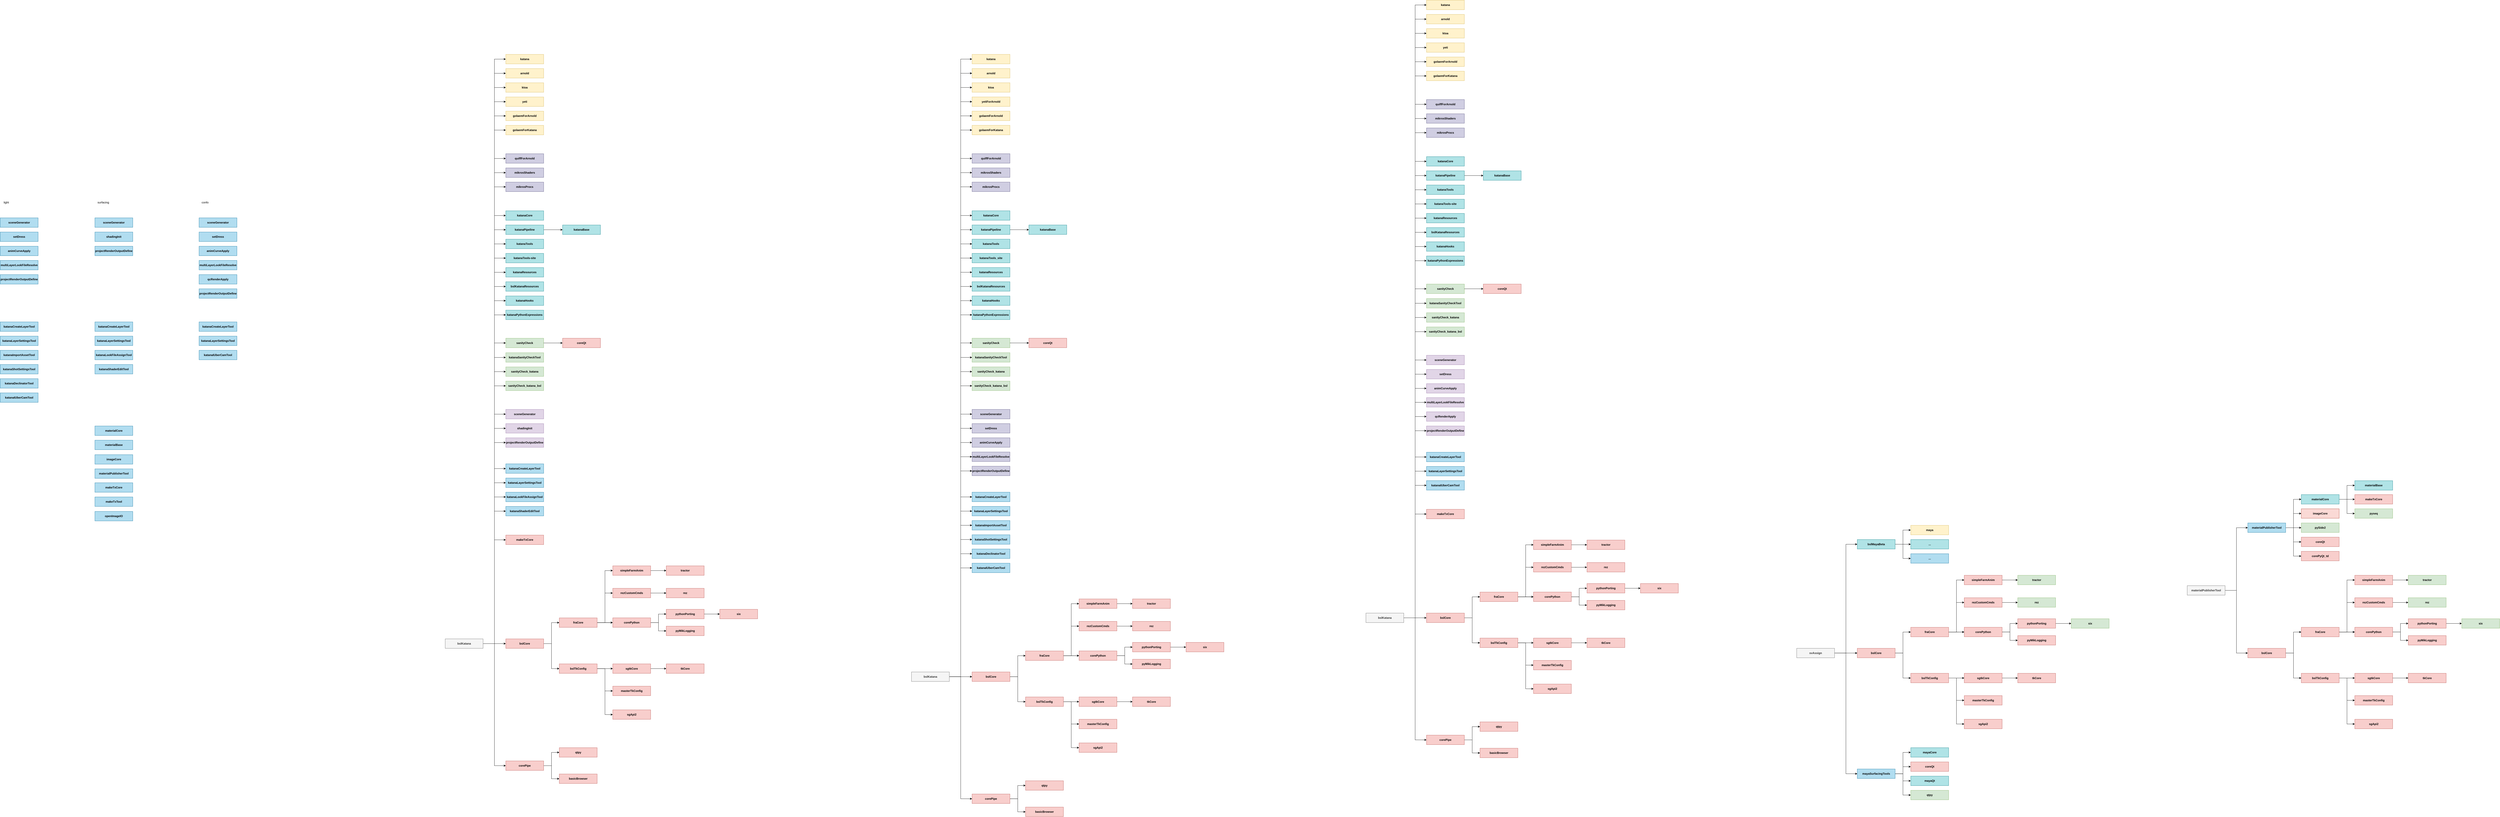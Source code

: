 <mxfile version="20.8.20" type="github">
  <diagram name="Page-1" id="fNj0-TE6Fdqqiyk1-ISK">
    <mxGraphModel dx="4868" dy="4474" grid="1" gridSize="10" guides="1" tooltips="1" connect="1" arrows="1" fold="1" page="0" pageScale="1" pageWidth="827" pageHeight="1169" math="0" shadow="0">
      <root>
        <mxCell id="0" />
        <mxCell id="1" parent="0" />
        <mxCell id="ArCHf40UDOw1Z-b-1YcN-27" style="edgeStyle=orthogonalEdgeStyle;rounded=0;orthogonalLoop=1;jettySize=auto;html=1;entryX=0;entryY=0.5;entryDx=0;entryDy=0;" parent="1" source="ArCHf40UDOw1Z-b-1YcN-15" target="ArCHf40UDOw1Z-b-1YcN-16" edge="1">
          <mxGeometry relative="1" as="geometry" />
        </mxCell>
        <mxCell id="ArCHf40UDOw1Z-b-1YcN-28" style="edgeStyle=orthogonalEdgeStyle;rounded=0;orthogonalLoop=1;jettySize=auto;html=1;entryX=0;entryY=0.5;entryDx=0;entryDy=0;" parent="1" source="ArCHf40UDOw1Z-b-1YcN-15" target="ArCHf40UDOw1Z-b-1YcN-18" edge="1">
          <mxGeometry relative="1" as="geometry" />
        </mxCell>
        <mxCell id="ArCHf40UDOw1Z-b-1YcN-15" value="bslCore" style="rounded=0;whiteSpace=wrap;html=1;fillColor=#f8cecc;strokeColor=#b85450;fontStyle=1" parent="1" vertex="1">
          <mxGeometry x="256" y="-180" width="160" height="40" as="geometry" />
        </mxCell>
        <mxCell id="ArCHf40UDOw1Z-b-1YcN-32" value="" style="edgeStyle=orthogonalEdgeStyle;rounded=0;orthogonalLoop=1;jettySize=auto;html=1;" parent="1" source="ArCHf40UDOw1Z-b-1YcN-16" target="ArCHf40UDOw1Z-b-1YcN-31" edge="1">
          <mxGeometry relative="1" as="geometry" />
        </mxCell>
        <mxCell id="ArCHf40UDOw1Z-b-1YcN-48" value="" style="edgeStyle=orthogonalEdgeStyle;rounded=0;orthogonalLoop=1;jettySize=auto;html=1;" parent="1" source="ArCHf40UDOw1Z-b-1YcN-16" target="ArCHf40UDOw1Z-b-1YcN-31" edge="1">
          <mxGeometry relative="1" as="geometry" />
        </mxCell>
        <mxCell id="ArCHf40UDOw1Z-b-1YcN-53" style="edgeStyle=orthogonalEdgeStyle;rounded=0;orthogonalLoop=1;jettySize=auto;html=1;entryX=0;entryY=0.5;entryDx=0;entryDy=0;" parent="1" source="ArCHf40UDOw1Z-b-1YcN-16" target="ArCHf40UDOw1Z-b-1YcN-51" edge="1">
          <mxGeometry relative="1" as="geometry" />
        </mxCell>
        <mxCell id="ArCHf40UDOw1Z-b-1YcN-54" style="edgeStyle=orthogonalEdgeStyle;rounded=0;orthogonalLoop=1;jettySize=auto;html=1;entryX=0;entryY=0.5;entryDx=0;entryDy=0;" parent="1" source="ArCHf40UDOw1Z-b-1YcN-16" target="ArCHf40UDOw1Z-b-1YcN-24" edge="1">
          <mxGeometry relative="1" as="geometry" />
        </mxCell>
        <mxCell id="EVRE5EcxyL9VyUtN3MJP-63" value="" style="edgeStyle=orthogonalEdgeStyle;rounded=0;orthogonalLoop=1;jettySize=auto;html=1;" parent="1" source="ArCHf40UDOw1Z-b-1YcN-16" target="ArCHf40UDOw1Z-b-1YcN-31" edge="1">
          <mxGeometry relative="1" as="geometry" />
        </mxCell>
        <mxCell id="ArCHf40UDOw1Z-b-1YcN-16" value="fraCore" style="rounded=0;whiteSpace=wrap;html=1;fillColor=#f8cecc;strokeColor=#b85450;fontStyle=1" parent="1" vertex="1">
          <mxGeometry x="482" y="-268.75" width="160" height="40" as="geometry" />
        </mxCell>
        <mxCell id="ArCHf40UDOw1Z-b-1YcN-30" value="" style="edgeStyle=orthogonalEdgeStyle;rounded=0;orthogonalLoop=1;jettySize=auto;html=1;" parent="1" source="ArCHf40UDOw1Z-b-1YcN-18" target="ArCHf40UDOw1Z-b-1YcN-29" edge="1">
          <mxGeometry relative="1" as="geometry" />
        </mxCell>
        <mxCell id="ArCHf40UDOw1Z-b-1YcN-57" style="edgeStyle=orthogonalEdgeStyle;rounded=0;orthogonalLoop=1;jettySize=auto;html=1;entryX=0;entryY=0.5;entryDx=0;entryDy=0;" parent="1" source="ArCHf40UDOw1Z-b-1YcN-18" target="ArCHf40UDOw1Z-b-1YcN-55" edge="1">
          <mxGeometry relative="1" as="geometry" />
        </mxCell>
        <mxCell id="ArCHf40UDOw1Z-b-1YcN-58" style="edgeStyle=orthogonalEdgeStyle;rounded=0;orthogonalLoop=1;jettySize=auto;html=1;entryX=0;entryY=0.5;entryDx=0;entryDy=0;" parent="1" source="ArCHf40UDOw1Z-b-1YcN-18" target="ArCHf40UDOw1Z-b-1YcN-56" edge="1">
          <mxGeometry relative="1" as="geometry" />
        </mxCell>
        <mxCell id="ArCHf40UDOw1Z-b-1YcN-18" value="bslTkConfig" style="rounded=0;whiteSpace=wrap;html=1;fillColor=#f8cecc;strokeColor=#b85450;fontStyle=1" parent="1" vertex="1">
          <mxGeometry x="482" y="-74.33" width="160" height="40" as="geometry" />
        </mxCell>
        <mxCell id="ArCHf40UDOw1Z-b-1YcN-23" value="tractor" style="rounded=0;whiteSpace=wrap;html=1;fillColor=#f8cecc;strokeColor=#b85450;fontStyle=1" parent="1" vertex="1">
          <mxGeometry x="934" y="-488.75" width="160" height="40" as="geometry" />
        </mxCell>
        <mxCell id="ArCHf40UDOw1Z-b-1YcN-60" style="edgeStyle=orthogonalEdgeStyle;rounded=0;orthogonalLoop=1;jettySize=auto;html=1;entryX=0;entryY=0.5;entryDx=0;entryDy=0;" parent="1" source="ArCHf40UDOw1Z-b-1YcN-24" target="ArCHf40UDOw1Z-b-1YcN-23" edge="1">
          <mxGeometry relative="1" as="geometry" />
        </mxCell>
        <mxCell id="ArCHf40UDOw1Z-b-1YcN-24" value="simpleFarmAnim" style="rounded=0;whiteSpace=wrap;html=1;fillColor=#f8cecc;strokeColor=#b85450;fontStyle=1" parent="1" vertex="1">
          <mxGeometry x="708" y="-488.75" width="160" height="40" as="geometry" />
        </mxCell>
        <mxCell id="ArCHf40UDOw1Z-b-1YcN-59" style="edgeStyle=orthogonalEdgeStyle;rounded=0;orthogonalLoop=1;jettySize=auto;html=1;entryX=0;entryY=0.5;entryDx=0;entryDy=0;" parent="1" source="ArCHf40UDOw1Z-b-1YcN-25" target="ArCHf40UDOw1Z-b-1YcN-15" edge="1">
          <mxGeometry relative="1" as="geometry" />
        </mxCell>
        <mxCell id="EVRE5EcxyL9VyUtN3MJP-7" style="edgeStyle=orthogonalEdgeStyle;rounded=0;orthogonalLoop=1;jettySize=auto;html=1;entryX=0;entryY=0.5;entryDx=0;entryDy=0;" parent="1" source="ArCHf40UDOw1Z-b-1YcN-25" target="EVRE5EcxyL9VyUtN3MJP-6" edge="1">
          <mxGeometry relative="1" as="geometry" />
        </mxCell>
        <mxCell id="EVRE5EcxyL9VyUtN3MJP-74" style="edgeStyle=orthogonalEdgeStyle;rounded=0;orthogonalLoop=1;jettySize=auto;html=1;entryX=0;entryY=0.5;entryDx=0;entryDy=0;" parent="1" source="ArCHf40UDOw1Z-b-1YcN-25" target="EVRE5EcxyL9VyUtN3MJP-13" edge="1">
          <mxGeometry relative="1" as="geometry" />
        </mxCell>
        <mxCell id="EVRE5EcxyL9VyUtN3MJP-76" style="edgeStyle=orthogonalEdgeStyle;rounded=0;orthogonalLoop=1;jettySize=auto;html=1;entryX=0;entryY=0.5;entryDx=0;entryDy=0;" parent="1" source="ArCHf40UDOw1Z-b-1YcN-25" target="ArCHf40UDOw1Z-b-1YcN-65" edge="1">
          <mxGeometry relative="1" as="geometry" />
        </mxCell>
        <mxCell id="EVRE5EcxyL9VyUtN3MJP-77" style="edgeStyle=orthogonalEdgeStyle;rounded=0;orthogonalLoop=1;jettySize=auto;html=1;entryX=0;entryY=0.5;entryDx=0;entryDy=0;" parent="1" source="ArCHf40UDOw1Z-b-1YcN-25" target="ArCHf40UDOw1Z-b-1YcN-71" edge="1">
          <mxGeometry relative="1" as="geometry" />
        </mxCell>
        <mxCell id="EVRE5EcxyL9VyUtN3MJP-78" style="edgeStyle=orthogonalEdgeStyle;rounded=0;orthogonalLoop=1;jettySize=auto;html=1;entryX=0;entryY=0.5;entryDx=0;entryDy=0;" parent="1" source="ArCHf40UDOw1Z-b-1YcN-25" target="ArCHf40UDOw1Z-b-1YcN-64" edge="1">
          <mxGeometry relative="1" as="geometry" />
        </mxCell>
        <mxCell id="EVRE5EcxyL9VyUtN3MJP-79" style="edgeStyle=orthogonalEdgeStyle;rounded=0;orthogonalLoop=1;jettySize=auto;html=1;entryX=0;entryY=0.5;entryDx=0;entryDy=0;" parent="1" source="ArCHf40UDOw1Z-b-1YcN-25" target="ArCHf40UDOw1Z-b-1YcN-84" edge="1">
          <mxGeometry relative="1" as="geometry" />
        </mxCell>
        <mxCell id="EVRE5EcxyL9VyUtN3MJP-80" style="edgeStyle=orthogonalEdgeStyle;rounded=0;orthogonalLoop=1;jettySize=auto;html=1;entryX=0;entryY=0.5;entryDx=0;entryDy=0;" parent="1" source="ArCHf40UDOw1Z-b-1YcN-25" target="ArCHf40UDOw1Z-b-1YcN-85" edge="1">
          <mxGeometry relative="1" as="geometry" />
        </mxCell>
        <mxCell id="EVRE5EcxyL9VyUtN3MJP-81" style="edgeStyle=orthogonalEdgeStyle;rounded=0;orthogonalLoop=1;jettySize=auto;html=1;entryX=0;entryY=0.5;entryDx=0;entryDy=0;" parent="1" source="ArCHf40UDOw1Z-b-1YcN-25" target="EVRE5EcxyL9VyUtN3MJP-4" edge="1">
          <mxGeometry relative="1" as="geometry" />
        </mxCell>
        <mxCell id="EVRE5EcxyL9VyUtN3MJP-82" style="edgeStyle=orthogonalEdgeStyle;rounded=0;orthogonalLoop=1;jettySize=auto;html=1;entryX=0;entryY=0.5;entryDx=0;entryDy=0;" parent="1" source="ArCHf40UDOw1Z-b-1YcN-25" target="ArCHf40UDOw1Z-b-1YcN-69" edge="1">
          <mxGeometry relative="1" as="geometry" />
        </mxCell>
        <mxCell id="EVRE5EcxyL9VyUtN3MJP-83" style="edgeStyle=orthogonalEdgeStyle;rounded=0;orthogonalLoop=1;jettySize=auto;html=1;entryX=0;entryY=0.5;entryDx=0;entryDy=0;" parent="1" source="ArCHf40UDOw1Z-b-1YcN-25" target="ArCHf40UDOw1Z-b-1YcN-68" edge="1">
          <mxGeometry relative="1" as="geometry" />
        </mxCell>
        <mxCell id="EVRE5EcxyL9VyUtN3MJP-84" style="edgeStyle=orthogonalEdgeStyle;rounded=0;orthogonalLoop=1;jettySize=auto;html=1;entryX=0;entryY=0.5;entryDx=0;entryDy=0;" parent="1" source="ArCHf40UDOw1Z-b-1YcN-25" target="ArCHf40UDOw1Z-b-1YcN-67" edge="1">
          <mxGeometry relative="1" as="geometry" />
        </mxCell>
        <mxCell id="EVRE5EcxyL9VyUtN3MJP-85" style="edgeStyle=orthogonalEdgeStyle;rounded=0;orthogonalLoop=1;jettySize=auto;html=1;entryX=0;entryY=0.5;entryDx=0;entryDy=0;" parent="1" source="ArCHf40UDOw1Z-b-1YcN-25" target="EVRE5EcxyL9VyUtN3MJP-37" edge="1">
          <mxGeometry relative="1" as="geometry" />
        </mxCell>
        <mxCell id="EVRE5EcxyL9VyUtN3MJP-86" style="edgeStyle=orthogonalEdgeStyle;rounded=0;orthogonalLoop=1;jettySize=auto;html=1;entryX=0;entryY=0.5;entryDx=0;entryDy=0;" parent="1" source="ArCHf40UDOw1Z-b-1YcN-25" target="ArCHf40UDOw1Z-b-1YcN-63" edge="1">
          <mxGeometry relative="1" as="geometry" />
        </mxCell>
        <mxCell id="EVRE5EcxyL9VyUtN3MJP-87" style="edgeStyle=orthogonalEdgeStyle;rounded=0;orthogonalLoop=1;jettySize=auto;html=1;entryX=0;entryY=0.5;entryDx=0;entryDy=0;" parent="1" source="ArCHf40UDOw1Z-b-1YcN-25" target="ArCHf40UDOw1Z-b-1YcN-61" edge="1">
          <mxGeometry relative="1" as="geometry" />
        </mxCell>
        <mxCell id="EVRE5EcxyL9VyUtN3MJP-88" style="edgeStyle=orthogonalEdgeStyle;rounded=0;orthogonalLoop=1;jettySize=auto;html=1;entryX=0;entryY=0.5;entryDx=0;entryDy=0;" parent="1" source="ArCHf40UDOw1Z-b-1YcN-25" target="ArCHf40UDOw1Z-b-1YcN-74" edge="1">
          <mxGeometry relative="1" as="geometry" />
        </mxCell>
        <mxCell id="EVRE5EcxyL9VyUtN3MJP-89" style="edgeStyle=orthogonalEdgeStyle;rounded=0;orthogonalLoop=1;jettySize=auto;html=1;entryX=0;entryY=0.5;entryDx=0;entryDy=0;" parent="1" source="ArCHf40UDOw1Z-b-1YcN-25" target="ArCHf40UDOw1Z-b-1YcN-66" edge="1">
          <mxGeometry relative="1" as="geometry" />
        </mxCell>
        <mxCell id="EVRE5EcxyL9VyUtN3MJP-91" style="edgeStyle=orthogonalEdgeStyle;rounded=0;orthogonalLoop=1;jettySize=auto;html=1;entryX=0;entryY=0.5;entryDx=0;entryDy=0;" parent="1" source="ArCHf40UDOw1Z-b-1YcN-25" target="EVRE5EcxyL9VyUtN3MJP-39" edge="1">
          <mxGeometry relative="1" as="geometry" />
        </mxCell>
        <mxCell id="EVRE5EcxyL9VyUtN3MJP-92" style="edgeStyle=orthogonalEdgeStyle;rounded=0;orthogonalLoop=1;jettySize=auto;html=1;entryX=0;entryY=0.5;entryDx=0;entryDy=0;" parent="1" source="ArCHf40UDOw1Z-b-1YcN-25" target="EVRE5EcxyL9VyUtN3MJP-40" edge="1">
          <mxGeometry relative="1" as="geometry" />
        </mxCell>
        <mxCell id="EVRE5EcxyL9VyUtN3MJP-93" style="edgeStyle=orthogonalEdgeStyle;rounded=0;orthogonalLoop=1;jettySize=auto;html=1;entryX=0;entryY=0.5;entryDx=0;entryDy=0;" parent="1" source="ArCHf40UDOw1Z-b-1YcN-25" target="EVRE5EcxyL9VyUtN3MJP-36" edge="1">
          <mxGeometry relative="1" as="geometry" />
        </mxCell>
        <mxCell id="EVRE5EcxyL9VyUtN3MJP-95" style="edgeStyle=orthogonalEdgeStyle;rounded=0;orthogonalLoop=1;jettySize=auto;html=1;entryX=0;entryY=0.5;entryDx=0;entryDy=0;" parent="1" source="ArCHf40UDOw1Z-b-1YcN-25" target="ArCHf40UDOw1Z-b-1YcN-22" edge="1">
          <mxGeometry relative="1" as="geometry" />
        </mxCell>
        <mxCell id="EVRE5EcxyL9VyUtN3MJP-96" style="edgeStyle=orthogonalEdgeStyle;rounded=0;orthogonalLoop=1;jettySize=auto;html=1;entryX=0;entryY=0.5;entryDx=0;entryDy=0;" parent="1" source="ArCHf40UDOw1Z-b-1YcN-25" target="ArCHf40UDOw1Z-b-1YcN-21" edge="1">
          <mxGeometry relative="1" as="geometry" />
        </mxCell>
        <mxCell id="EVRE5EcxyL9VyUtN3MJP-97" style="edgeStyle=orthogonalEdgeStyle;rounded=0;orthogonalLoop=1;jettySize=auto;html=1;entryX=0;entryY=0.5;entryDx=0;entryDy=0;" parent="1" source="ArCHf40UDOw1Z-b-1YcN-25" target="ArCHf40UDOw1Z-b-1YcN-19" edge="1">
          <mxGeometry relative="1" as="geometry" />
        </mxCell>
        <mxCell id="EVRE5EcxyL9VyUtN3MJP-110" style="edgeStyle=orthogonalEdgeStyle;rounded=0;orthogonalLoop=1;jettySize=auto;html=1;entryX=0;entryY=0.5;entryDx=0;entryDy=0;" parent="1" source="ArCHf40UDOw1Z-b-1YcN-25" target="EVRE5EcxyL9VyUtN3MJP-99" edge="1">
          <mxGeometry relative="1" as="geometry" />
        </mxCell>
        <mxCell id="EVRE5EcxyL9VyUtN3MJP-111" style="edgeStyle=orthogonalEdgeStyle;rounded=0;orthogonalLoop=1;jettySize=auto;html=1;entryX=0;entryY=0.5;entryDx=0;entryDy=0;" parent="1" source="ArCHf40UDOw1Z-b-1YcN-25" target="EVRE5EcxyL9VyUtN3MJP-100" edge="1">
          <mxGeometry relative="1" as="geometry" />
        </mxCell>
        <mxCell id="EVRE5EcxyL9VyUtN3MJP-112" style="edgeStyle=orthogonalEdgeStyle;rounded=0;orthogonalLoop=1;jettySize=auto;html=1;entryX=0;entryY=0.5;entryDx=0;entryDy=0;" parent="1" source="ArCHf40UDOw1Z-b-1YcN-25" target="EVRE5EcxyL9VyUtN3MJP-101" edge="1">
          <mxGeometry relative="1" as="geometry" />
        </mxCell>
        <mxCell id="EVRE5EcxyL9VyUtN3MJP-113" style="edgeStyle=orthogonalEdgeStyle;rounded=0;orthogonalLoop=1;jettySize=auto;html=1;entryX=0;entryY=0.5;entryDx=0;entryDy=0;" parent="1" source="ArCHf40UDOw1Z-b-1YcN-25" target="EVRE5EcxyL9VyUtN3MJP-105" edge="1">
          <mxGeometry relative="1" as="geometry" />
        </mxCell>
        <mxCell id="EVRE5EcxyL9VyUtN3MJP-114" style="edgeStyle=orthogonalEdgeStyle;rounded=0;orthogonalLoop=1;jettySize=auto;html=1;entryX=0;entryY=0.5;entryDx=0;entryDy=0;" parent="1" source="ArCHf40UDOw1Z-b-1YcN-25" target="EVRE5EcxyL9VyUtN3MJP-106" edge="1">
          <mxGeometry relative="1" as="geometry" />
        </mxCell>
        <mxCell id="EVRE5EcxyL9VyUtN3MJP-115" style="edgeStyle=orthogonalEdgeStyle;rounded=0;orthogonalLoop=1;jettySize=auto;html=1;entryX=0;entryY=0.5;entryDx=0;entryDy=0;" parent="1" source="ArCHf40UDOw1Z-b-1YcN-25" target="EVRE5EcxyL9VyUtN3MJP-104" edge="1">
          <mxGeometry relative="1" as="geometry" />
        </mxCell>
        <mxCell id="EVRE5EcxyL9VyUtN3MJP-116" style="edgeStyle=orthogonalEdgeStyle;rounded=0;orthogonalLoop=1;jettySize=auto;html=1;entryX=0;entryY=0.5;entryDx=0;entryDy=0;" parent="1" source="ArCHf40UDOw1Z-b-1YcN-25" target="EVRE5EcxyL9VyUtN3MJP-103" edge="1">
          <mxGeometry relative="1" as="geometry" />
        </mxCell>
        <mxCell id="EVRE5EcxyL9VyUtN3MJP-117" style="edgeStyle=orthogonalEdgeStyle;rounded=0;orthogonalLoop=1;jettySize=auto;html=1;entryX=0;entryY=0.5;entryDx=0;entryDy=0;" parent="1" source="ArCHf40UDOw1Z-b-1YcN-25" target="EVRE5EcxyL9VyUtN3MJP-107" edge="1">
          <mxGeometry relative="1" as="geometry" />
        </mxCell>
        <mxCell id="ArCHf40UDOw1Z-b-1YcN-25" value="bslKatana" style="rounded=0;whiteSpace=wrap;html=1;fillColor=#f5f5f5;strokeColor=#666666;fontStyle=1;fontColor=#333333;" parent="1" vertex="1">
          <mxGeometry y="-180" width="160" height="40" as="geometry" />
        </mxCell>
        <mxCell id="ArCHf40UDOw1Z-b-1YcN-38" value="" style="edgeStyle=orthogonalEdgeStyle;rounded=0;orthogonalLoop=1;jettySize=auto;html=1;" parent="1" source="ArCHf40UDOw1Z-b-1YcN-29" target="ArCHf40UDOw1Z-b-1YcN-37" edge="1">
          <mxGeometry relative="1" as="geometry" />
        </mxCell>
        <mxCell id="ArCHf40UDOw1Z-b-1YcN-29" value="sgtkCore" style="rounded=0;whiteSpace=wrap;html=1;fillColor=#f8cecc;strokeColor=#b85450;fontStyle=1" parent="1" vertex="1">
          <mxGeometry x="708" y="-74.33" width="160" height="40" as="geometry" />
        </mxCell>
        <mxCell id="ArCHf40UDOw1Z-b-1YcN-43" value="" style="edgeStyle=orthogonalEdgeStyle;rounded=0;orthogonalLoop=1;jettySize=auto;html=1;entryX=0;entryY=0.5;entryDx=0;entryDy=0;" parent="1" source="ArCHf40UDOw1Z-b-1YcN-31" target="ArCHf40UDOw1Z-b-1YcN-33" edge="1">
          <mxGeometry relative="1" as="geometry" />
        </mxCell>
        <mxCell id="ArCHf40UDOw1Z-b-1YcN-45" value="" style="edgeStyle=orthogonalEdgeStyle;rounded=0;orthogonalLoop=1;jettySize=auto;html=1;" parent="1" source="ArCHf40UDOw1Z-b-1YcN-31" target="ArCHf40UDOw1Z-b-1YcN-44" edge="1">
          <mxGeometry relative="1" as="geometry" />
        </mxCell>
        <mxCell id="ArCHf40UDOw1Z-b-1YcN-31" value="corePython" style="rounded=0;whiteSpace=wrap;html=1;fillColor=#f8cecc;strokeColor=#b85450;fontStyle=1" parent="1" vertex="1">
          <mxGeometry x="708" y="-268.95" width="160" height="40" as="geometry" />
        </mxCell>
        <mxCell id="ArCHf40UDOw1Z-b-1YcN-36" value="" style="edgeStyle=orthogonalEdgeStyle;rounded=0;orthogonalLoop=1;jettySize=auto;html=1;" parent="1" source="ArCHf40UDOw1Z-b-1YcN-33" target="ArCHf40UDOw1Z-b-1YcN-35" edge="1">
          <mxGeometry relative="1" as="geometry" />
        </mxCell>
        <mxCell id="ArCHf40UDOw1Z-b-1YcN-33" value="pythonPorting" style="rounded=0;whiteSpace=wrap;html=1;fillColor=#f8cecc;strokeColor=#b85450;fontStyle=1" parent="1" vertex="1">
          <mxGeometry x="934" y="-304.95" width="160" height="40" as="geometry" />
        </mxCell>
        <mxCell id="ArCHf40UDOw1Z-b-1YcN-35" value="six" style="rounded=0;whiteSpace=wrap;html=1;fillColor=#f8cecc;strokeColor=#b85450;fontStyle=1" parent="1" vertex="1">
          <mxGeometry x="1160" y="-304.95" width="160" height="40" as="geometry" />
        </mxCell>
        <mxCell id="ArCHf40UDOw1Z-b-1YcN-37" value="tkCore" style="rounded=0;whiteSpace=wrap;html=1;fillColor=#f8cecc;strokeColor=#b85450;fontStyle=1" parent="1" vertex="1">
          <mxGeometry x="934" y="-74.33" width="160" height="40" as="geometry" />
        </mxCell>
        <mxCell id="ArCHf40UDOw1Z-b-1YcN-44" value="pyMikLogging" style="rounded=0;whiteSpace=wrap;html=1;fillColor=#f8cecc;strokeColor=#b85450;fontStyle=1" parent="1" vertex="1">
          <mxGeometry x="934" y="-233.7" width="160" height="40" as="geometry" />
        </mxCell>
        <mxCell id="ArCHf40UDOw1Z-b-1YcN-46" value="rez" style="rounded=0;whiteSpace=wrap;html=1;fillColor=#f8cecc;strokeColor=#b85450;fontStyle=1" parent="1" vertex="1">
          <mxGeometry x="934" y="-393.75" width="160" height="40" as="geometry" />
        </mxCell>
        <mxCell id="ArCHf40UDOw1Z-b-1YcN-52" style="edgeStyle=orthogonalEdgeStyle;rounded=0;orthogonalLoop=1;jettySize=auto;html=1;entryX=0;entryY=0.5;entryDx=0;entryDy=0;" parent="1" source="ArCHf40UDOw1Z-b-1YcN-51" target="ArCHf40UDOw1Z-b-1YcN-46" edge="1">
          <mxGeometry relative="1" as="geometry" />
        </mxCell>
        <mxCell id="ArCHf40UDOw1Z-b-1YcN-51" value="rezCustomCmds" style="rounded=0;whiteSpace=wrap;html=1;fillColor=#f8cecc;strokeColor=#b85450;fontStyle=1" parent="1" vertex="1">
          <mxGeometry x="708" y="-393.75" width="160" height="40" as="geometry" />
        </mxCell>
        <mxCell id="ArCHf40UDOw1Z-b-1YcN-55" value="masterTkConfig" style="rounded=0;whiteSpace=wrap;html=1;fillColor=#f8cecc;strokeColor=#b85450;fontStyle=1" parent="1" vertex="1">
          <mxGeometry x="708" y="20" width="160" height="40" as="geometry" />
        </mxCell>
        <mxCell id="ArCHf40UDOw1Z-b-1YcN-56" value="sgApi2" style="rounded=0;whiteSpace=wrap;html=1;fillColor=#f8cecc;strokeColor=#b85450;fontStyle=1" parent="1" vertex="1">
          <mxGeometry x="708" y="120" width="160" height="40" as="geometry" />
        </mxCell>
        <mxCell id="ArCHf40UDOw1Z-b-1YcN-73" value="basicBrowser" style="rounded=0;whiteSpace=wrap;html=1;fillColor=#f8cecc;strokeColor=#b85450;fontStyle=1" parent="1" vertex="1">
          <mxGeometry x="482" y="391.25" width="160" height="40" as="geometry" />
        </mxCell>
        <mxCell id="EVRE5EcxyL9VyUtN3MJP-8" style="edgeStyle=orthogonalEdgeStyle;rounded=0;orthogonalLoop=1;jettySize=auto;html=1;entryX=0;entryY=0.5;entryDx=0;entryDy=0;" parent="1" source="EVRE5EcxyL9VyUtN3MJP-6" target="ArCHf40UDOw1Z-b-1YcN-73" edge="1">
          <mxGeometry relative="1" as="geometry" />
        </mxCell>
        <mxCell id="EVRE5EcxyL9VyUtN3MJP-10" style="edgeStyle=orthogonalEdgeStyle;rounded=0;orthogonalLoop=1;jettySize=auto;html=1;entryX=0;entryY=0.5;entryDx=0;entryDy=0;" parent="1" source="EVRE5EcxyL9VyUtN3MJP-6" target="EVRE5EcxyL9VyUtN3MJP-9" edge="1">
          <mxGeometry relative="1" as="geometry" />
        </mxCell>
        <mxCell id="EVRE5EcxyL9VyUtN3MJP-6" value="corePipe" style="rounded=0;whiteSpace=wrap;html=1;fillColor=#f8cecc;strokeColor=#b85450;fontStyle=1" parent="1" vertex="1">
          <mxGeometry x="256" y="336" width="160" height="40" as="geometry" />
        </mxCell>
        <mxCell id="EVRE5EcxyL9VyUtN3MJP-9" value="qtpy" style="rounded=0;whiteSpace=wrap;html=1;fillColor=#f8cecc;strokeColor=#b85450;fontStyle=1" parent="1" vertex="1">
          <mxGeometry x="482" y="280" width="160" height="40" as="geometry" />
        </mxCell>
        <mxCell id="EVRE5EcxyL9VyUtN3MJP-47" value="light" style="text;html=1;align=center;verticalAlign=middle;resizable=0;points=[];autosize=1;strokeColor=none;fillColor=none;" parent="1" vertex="1">
          <mxGeometry x="-1880" y="-2040" width="50" height="30" as="geometry" />
        </mxCell>
        <mxCell id="EVRE5EcxyL9VyUtN3MJP-48" value="surfacing" style="text;html=1;align=center;verticalAlign=middle;resizable=0;points=[];autosize=1;strokeColor=none;fillColor=none;" parent="1" vertex="1">
          <mxGeometry x="-1480" y="-2040" width="70" height="30" as="geometry" />
        </mxCell>
        <mxCell id="EVRE5EcxyL9VyUtN3MJP-49" value="confo" style="text;html=1;align=center;verticalAlign=middle;resizable=0;points=[];autosize=1;strokeColor=none;fillColor=none;" parent="1" vertex="1">
          <mxGeometry x="-1040" y="-2040" width="50" height="30" as="geometry" />
        </mxCell>
        <mxCell id="EVRE5EcxyL9VyUtN3MJP-64" value="" style="group" parent="1" vertex="1" connectable="0">
          <mxGeometry x="-1040" y="-1960" width="160" height="340" as="geometry" />
        </mxCell>
        <mxCell id="EVRE5EcxyL9VyUtN3MJP-19" value="multiLayerLookFileResolve" style="rounded=0;html=1;fillColor=#b1ddf0;strokeColor=#10739e;fontStyle=1;whiteSpace=wrap;" parent="EVRE5EcxyL9VyUtN3MJP-64" vertex="1">
          <mxGeometry y="180" width="160" height="40" as="geometry" />
        </mxCell>
        <mxCell id="EVRE5EcxyL9VyUtN3MJP-41" value="qcRenderApply" style="rounded=0;html=1;fillColor=#b1ddf0;strokeColor=#10739e;fontStyle=1;whiteSpace=wrap;" parent="EVRE5EcxyL9VyUtN3MJP-64" vertex="1">
          <mxGeometry y="240" width="160" height="40" as="geometry" />
        </mxCell>
        <mxCell id="EVRE5EcxyL9VyUtN3MJP-51" value="sceneGenerator" style="rounded=0;whiteSpace=wrap;html=1;fillColor=#b1ddf0;strokeColor=#10739e;fontStyle=1" parent="EVRE5EcxyL9VyUtN3MJP-64" vertex="1">
          <mxGeometry width="160" height="40" as="geometry" />
        </mxCell>
        <mxCell id="EVRE5EcxyL9VyUtN3MJP-53" value="setDress" style="rounded=0;html=1;fillColor=#b1ddf0;strokeColor=#10739e;fontStyle=1;whiteSpace=wrap;" parent="EVRE5EcxyL9VyUtN3MJP-64" vertex="1">
          <mxGeometry y="60" width="160" height="40" as="geometry" />
        </mxCell>
        <mxCell id="EVRE5EcxyL9VyUtN3MJP-54" value="animCurveApply" style="rounded=0;html=1;fillColor=#b1ddf0;strokeColor=#10739e;fontStyle=1;whiteSpace=wrap;" parent="EVRE5EcxyL9VyUtN3MJP-64" vertex="1">
          <mxGeometry y="120" width="160" height="40" as="geometry" />
        </mxCell>
        <mxCell id="EVRE5EcxyL9VyUtN3MJP-57" value="projectRenderOutputDefine" style="rounded=0;html=1;fillColor=#b1ddf0;strokeColor=#10739e;fontStyle=1;whiteSpace=wrap;" parent="EVRE5EcxyL9VyUtN3MJP-64" vertex="1">
          <mxGeometry y="300" width="160" height="40" as="geometry" />
        </mxCell>
        <mxCell id="EVRE5EcxyL9VyUtN3MJP-65" value="" style="group" parent="1" vertex="1" connectable="0">
          <mxGeometry x="-1480" y="-1960" width="160" height="160" as="geometry" />
        </mxCell>
        <mxCell id="EVRE5EcxyL9VyUtN3MJP-50" value="sceneGenerator" style="rounded=0;whiteSpace=wrap;html=1;fillColor=#b1ddf0;strokeColor=#10739e;fontStyle=1" parent="EVRE5EcxyL9VyUtN3MJP-65" vertex="1">
          <mxGeometry width="160" height="40" as="geometry" />
        </mxCell>
        <mxCell id="EVRE5EcxyL9VyUtN3MJP-52" value="shadingInit" style="rounded=0;whiteSpace=wrap;html=1;fillColor=#b1ddf0;strokeColor=#10739e;fontStyle=1" parent="EVRE5EcxyL9VyUtN3MJP-65" vertex="1">
          <mxGeometry y="60" width="160" height="40" as="geometry" />
        </mxCell>
        <mxCell id="EVRE5EcxyL9VyUtN3MJP-56" value="projectRenderOutputDefine" style="rounded=0;html=1;fillColor=#b1ddf0;strokeColor=#10739e;fontStyle=1;whiteSpace=wrap;" parent="EVRE5EcxyL9VyUtN3MJP-65" vertex="1">
          <mxGeometry y="120" width="160" height="40" as="geometry" />
        </mxCell>
        <mxCell id="EVRE5EcxyL9VyUtN3MJP-66" value="" style="group" parent="1" vertex="1" connectable="0">
          <mxGeometry x="-1880" y="-1960" width="160" height="280" as="geometry" />
        </mxCell>
        <mxCell id="ArCHf40UDOw1Z-b-1YcN-80" value="sceneGenerator" style="rounded=0;whiteSpace=wrap;html=1;fillColor=#b1ddf0;strokeColor=#10739e;fontStyle=1" parent="EVRE5EcxyL9VyUtN3MJP-66" vertex="1">
          <mxGeometry width="160" height="40" as="geometry" />
        </mxCell>
        <mxCell id="EVRE5EcxyL9VyUtN3MJP-23" value="projectRenderOutputDefine" style="rounded=0;html=1;fillColor=#b1ddf0;strokeColor=#10739e;fontStyle=1;whiteSpace=wrap;" parent="EVRE5EcxyL9VyUtN3MJP-66" vertex="1">
          <mxGeometry y="240" width="160" height="40" as="geometry" />
        </mxCell>
        <mxCell id="EVRE5EcxyL9VyUtN3MJP-24" value="setDress" style="rounded=0;html=1;fillColor=#b1ddf0;strokeColor=#10739e;fontStyle=1;whiteSpace=wrap;" parent="EVRE5EcxyL9VyUtN3MJP-66" vertex="1">
          <mxGeometry y="60" width="160" height="40" as="geometry" />
        </mxCell>
        <mxCell id="EVRE5EcxyL9VyUtN3MJP-28" value="animCurveApply" style="rounded=0;html=1;fillColor=#b1ddf0;strokeColor=#10739e;fontStyle=1;whiteSpace=wrap;" parent="EVRE5EcxyL9VyUtN3MJP-66" vertex="1">
          <mxGeometry y="120" width="160" height="40" as="geometry" />
        </mxCell>
        <mxCell id="EVRE5EcxyL9VyUtN3MJP-55" value="multiLayerLookFileResolve" style="rounded=0;html=1;fillColor=#b1ddf0;strokeColor=#10739e;fontStyle=1;whiteSpace=wrap;" parent="EVRE5EcxyL9VyUtN3MJP-66" vertex="1">
          <mxGeometry y="180" width="160" height="40" as="geometry" />
        </mxCell>
        <mxCell id="EVRE5EcxyL9VyUtN3MJP-67" value="" style="group" parent="1" vertex="1" connectable="0">
          <mxGeometry x="-1880" y="-1520" width="160" height="340" as="geometry" />
        </mxCell>
        <mxCell id="ArCHf40UDOw1Z-b-1YcN-77" value="katanaImportAssetTool" style="rounded=0;whiteSpace=wrap;html=1;fillColor=#b1ddf0;strokeColor=#10739e;fontStyle=1" parent="EVRE5EcxyL9VyUtN3MJP-67" vertex="1">
          <mxGeometry y="120" width="160" height="40" as="geometry" />
        </mxCell>
        <mxCell id="ArCHf40UDOw1Z-b-1YcN-78" value="katanaIUberCamTool" style="rounded=0;whiteSpace=wrap;html=1;fillColor=#b1ddf0;strokeColor=#10739e;fontStyle=1" parent="EVRE5EcxyL9VyUtN3MJP-67" vertex="1">
          <mxGeometry y="300" width="160" height="40" as="geometry" />
        </mxCell>
        <mxCell id="ArCHf40UDOw1Z-b-1YcN-79" value="katanaShotSettingsTool" style="rounded=0;whiteSpace=wrap;html=1;fillColor=#b1ddf0;strokeColor=#10739e;fontStyle=1" parent="EVRE5EcxyL9VyUtN3MJP-67" vertex="1">
          <mxGeometry y="180" width="160" height="40" as="geometry" />
        </mxCell>
        <mxCell id="EVRE5EcxyL9VyUtN3MJP-29" value="katanaDeclinatorTool" style="rounded=0;whiteSpace=wrap;html=1;fillColor=#b1ddf0;strokeColor=#10739e;fontStyle=1" parent="EVRE5EcxyL9VyUtN3MJP-67" vertex="1">
          <mxGeometry y="240" width="160" height="40" as="geometry" />
        </mxCell>
        <mxCell id="EVRE5EcxyL9VyUtN3MJP-59" value="katanaCreateLayerTool" style="rounded=0;whiteSpace=wrap;html=1;fillColor=#b1ddf0;strokeColor=#10739e;fontStyle=1" parent="EVRE5EcxyL9VyUtN3MJP-67" vertex="1">
          <mxGeometry width="160" height="40" as="geometry" />
        </mxCell>
        <mxCell id="EVRE5EcxyL9VyUtN3MJP-61" value="katanaLayerSettingsTool" style="rounded=0;whiteSpace=wrap;html=1;fillColor=#b1ddf0;strokeColor=#10739e;fontStyle=1" parent="EVRE5EcxyL9VyUtN3MJP-67" vertex="1">
          <mxGeometry y="60" width="160" height="40" as="geometry" />
        </mxCell>
        <mxCell id="EVRE5EcxyL9VyUtN3MJP-68" value="" style="group" parent="1" vertex="1" connectable="0">
          <mxGeometry x="-1480" y="-1520" width="160" height="220" as="geometry" />
        </mxCell>
        <mxCell id="EVRE5EcxyL9VyUtN3MJP-26" value="katanaShaderEditTool" style="rounded=0;whiteSpace=wrap;html=1;fillColor=#b1ddf0;strokeColor=#10739e;fontStyle=1" parent="EVRE5EcxyL9VyUtN3MJP-68" vertex="1">
          <mxGeometry y="180" width="160" height="40" as="geometry" />
        </mxCell>
        <mxCell id="EVRE5EcxyL9VyUtN3MJP-27" value="katanaLookFileAssignTool" style="rounded=0;whiteSpace=wrap;html=1;fillColor=#b1ddf0;strokeColor=#10739e;fontStyle=1" parent="EVRE5EcxyL9VyUtN3MJP-68" vertex="1">
          <mxGeometry y="120" width="160" height="40" as="geometry" />
        </mxCell>
        <mxCell id="EVRE5EcxyL9VyUtN3MJP-58" value="katanaCreateLayerTool" style="rounded=0;whiteSpace=wrap;html=1;fillColor=#b1ddf0;strokeColor=#10739e;fontStyle=1" parent="EVRE5EcxyL9VyUtN3MJP-68" vertex="1">
          <mxGeometry width="160" height="40" as="geometry" />
        </mxCell>
        <mxCell id="EVRE5EcxyL9VyUtN3MJP-60" value="katanaLayerSettingsTool" style="rounded=0;whiteSpace=wrap;html=1;fillColor=#b1ddf0;strokeColor=#10739e;fontStyle=1" parent="EVRE5EcxyL9VyUtN3MJP-68" vertex="1">
          <mxGeometry y="60" width="160" height="40" as="geometry" />
        </mxCell>
        <mxCell id="EVRE5EcxyL9VyUtN3MJP-69" value="" style="group" parent="1" vertex="1" connectable="0">
          <mxGeometry x="-1040" y="-1520" width="160" height="160" as="geometry" />
        </mxCell>
        <mxCell id="ArCHf40UDOw1Z-b-1YcN-75" value="katanaCreateLayerTool" style="rounded=0;whiteSpace=wrap;html=1;fillColor=#b1ddf0;strokeColor=#10739e;fontStyle=1" parent="EVRE5EcxyL9VyUtN3MJP-69" vertex="1">
          <mxGeometry width="160" height="40" as="geometry" />
        </mxCell>
        <mxCell id="ArCHf40UDOw1Z-b-1YcN-76" value="katanaLayerSettingsTool" style="rounded=0;whiteSpace=wrap;html=1;fillColor=#b1ddf0;strokeColor=#10739e;fontStyle=1" parent="EVRE5EcxyL9VyUtN3MJP-69" vertex="1">
          <mxGeometry y="60" width="160" height="40" as="geometry" />
        </mxCell>
        <mxCell id="EVRE5EcxyL9VyUtN3MJP-62" value="katanaIUberCamTool" style="rounded=0;whiteSpace=wrap;html=1;fillColor=#b1ddf0;strokeColor=#10739e;fontStyle=1" parent="EVRE5EcxyL9VyUtN3MJP-69" vertex="1">
          <mxGeometry y="120" width="160" height="40" as="geometry" />
        </mxCell>
        <mxCell id="EVRE5EcxyL9VyUtN3MJP-102" value="" style="group" parent="1" vertex="1" connectable="0">
          <mxGeometry x="256" y="-920" width="160" height="220" as="geometry" />
        </mxCell>
        <mxCell id="EVRE5EcxyL9VyUtN3MJP-103" value="katanaShaderEditTool" style="rounded=0;whiteSpace=wrap;html=1;fillColor=#b1ddf0;strokeColor=#10739e;fontStyle=1" parent="EVRE5EcxyL9VyUtN3MJP-102" vertex="1">
          <mxGeometry y="180" width="160" height="40" as="geometry" />
        </mxCell>
        <mxCell id="EVRE5EcxyL9VyUtN3MJP-104" value="katanaLookFileAssignTool" style="rounded=0;whiteSpace=wrap;html=1;fillColor=#b1ddf0;strokeColor=#10739e;fontStyle=1" parent="EVRE5EcxyL9VyUtN3MJP-102" vertex="1">
          <mxGeometry y="120" width="160" height="40" as="geometry" />
        </mxCell>
        <mxCell id="EVRE5EcxyL9VyUtN3MJP-105" value="katanaCreateLayerTool" style="rounded=0;whiteSpace=wrap;html=1;fillColor=#b1ddf0;strokeColor=#10739e;fontStyle=1" parent="EVRE5EcxyL9VyUtN3MJP-102" vertex="1">
          <mxGeometry width="160" height="40" as="geometry" />
        </mxCell>
        <mxCell id="EVRE5EcxyL9VyUtN3MJP-106" value="katanaLayerSettingsTool" style="rounded=0;whiteSpace=wrap;html=1;fillColor=#b1ddf0;strokeColor=#10739e;fontStyle=1" parent="EVRE5EcxyL9VyUtN3MJP-102" vertex="1">
          <mxGeometry y="60" width="160" height="40" as="geometry" />
        </mxCell>
        <mxCell id="ArCHf40UDOw1Z-b-1YcN-86" value="materialCore" style="rounded=0;whiteSpace=wrap;html=1;fillColor=#b1ddf0;strokeColor=#10739e;fontStyle=1" parent="1" vertex="1">
          <mxGeometry x="-1480" y="-1080" width="160" height="40" as="geometry" />
        </mxCell>
        <mxCell id="ArCHf40UDOw1Z-b-1YcN-87" value="materialBase" style="rounded=0;whiteSpace=wrap;html=1;fillColor=#b1ddf0;strokeColor=#10739e;fontStyle=1" parent="1" vertex="1">
          <mxGeometry x="-1480" y="-1020" width="160" height="40" as="geometry" />
        </mxCell>
        <mxCell id="ArCHf40UDOw1Z-b-1YcN-88" value="imageCore" style="rounded=0;whiteSpace=wrap;html=1;fillColor=#b1ddf0;strokeColor=#10739e;fontStyle=1" parent="1" vertex="1">
          <mxGeometry x="-1480" y="-958.75" width="160" height="40" as="geometry" />
        </mxCell>
        <mxCell id="ArCHf40UDOw1Z-b-1YcN-89" value="materialPublisherTool" style="rounded=0;whiteSpace=wrap;html=1;fillColor=#b1ddf0;strokeColor=#10739e;fontStyle=1" parent="1" vertex="1">
          <mxGeometry x="-1480" y="-898.75" width="160" height="40" as="geometry" />
        </mxCell>
        <mxCell id="EVRE5EcxyL9VyUtN3MJP-1" value="makeTxCore" style="rounded=0;whiteSpace=wrap;html=1;fillColor=#b1ddf0;strokeColor=#10739e;fontStyle=1" parent="1" vertex="1">
          <mxGeometry x="-1480" y="-840.0" width="160" height="40" as="geometry" />
        </mxCell>
        <mxCell id="EVRE5EcxyL9VyUtN3MJP-2" value="makeTxTool" style="rounded=0;whiteSpace=wrap;html=1;fillColor=#b1ddf0;strokeColor=#10739e;fontStyle=1" parent="1" vertex="1">
          <mxGeometry x="-1480" y="-780" width="160" height="40" as="geometry" />
        </mxCell>
        <mxCell id="EVRE5EcxyL9VyUtN3MJP-3" value="openImageIO" style="rounded=0;whiteSpace=wrap;html=1;fillColor=#b1ddf0;strokeColor=#10739e;fontStyle=1" parent="1" vertex="1">
          <mxGeometry x="-1480" y="-718.75" width="160" height="40" as="geometry" />
        </mxCell>
        <mxCell id="EVRE5EcxyL9VyUtN3MJP-107" value="makeTxCore" style="rounded=0;whiteSpace=wrap;html=1;fillColor=#f8cecc;strokeColor=#b85450;fontStyle=1" parent="1" vertex="1">
          <mxGeometry x="256" y="-618.75" width="160" height="40" as="geometry" />
        </mxCell>
        <mxCell id="EVRE5EcxyL9VyUtN3MJP-118" style="edgeStyle=orthogonalEdgeStyle;rounded=0;orthogonalLoop=1;jettySize=auto;html=1;entryX=0;entryY=0.5;entryDx=0;entryDy=0;" parent="1" source="EVRE5EcxyL9VyUtN3MJP-120" target="EVRE5EcxyL9VyUtN3MJP-126" edge="1">
          <mxGeometry relative="1" as="geometry" />
        </mxCell>
        <mxCell id="EVRE5EcxyL9VyUtN3MJP-119" style="edgeStyle=orthogonalEdgeStyle;rounded=0;orthogonalLoop=1;jettySize=auto;html=1;entryX=0;entryY=0.5;entryDx=0;entryDy=0;" parent="1" source="EVRE5EcxyL9VyUtN3MJP-120" target="EVRE5EcxyL9VyUtN3MJP-130" edge="1">
          <mxGeometry relative="1" as="geometry" />
        </mxCell>
        <mxCell id="EVRE5EcxyL9VyUtN3MJP-120" value="bslCore" style="rounded=0;whiteSpace=wrap;html=1;fillColor=#f8cecc;strokeColor=#b85450;fontStyle=1" parent="1" vertex="1">
          <mxGeometry x="2226" y="-40.12" width="160" height="40" as="geometry" />
        </mxCell>
        <mxCell id="EVRE5EcxyL9VyUtN3MJP-121" value="" style="edgeStyle=orthogonalEdgeStyle;rounded=0;orthogonalLoop=1;jettySize=auto;html=1;" parent="1" source="EVRE5EcxyL9VyUtN3MJP-126" target="EVRE5EcxyL9VyUtN3MJP-173" edge="1">
          <mxGeometry relative="1" as="geometry" />
        </mxCell>
        <mxCell id="EVRE5EcxyL9VyUtN3MJP-122" value="" style="edgeStyle=orthogonalEdgeStyle;rounded=0;orthogonalLoop=1;jettySize=auto;html=1;" parent="1" source="EVRE5EcxyL9VyUtN3MJP-126" target="EVRE5EcxyL9VyUtN3MJP-173" edge="1">
          <mxGeometry relative="1" as="geometry" />
        </mxCell>
        <mxCell id="EVRE5EcxyL9VyUtN3MJP-123" style="edgeStyle=orthogonalEdgeStyle;rounded=0;orthogonalLoop=1;jettySize=auto;html=1;entryX=0;entryY=0.5;entryDx=0;entryDy=0;" parent="1" source="EVRE5EcxyL9VyUtN3MJP-126" target="EVRE5EcxyL9VyUtN3MJP-181" edge="1">
          <mxGeometry relative="1" as="geometry" />
        </mxCell>
        <mxCell id="EVRE5EcxyL9VyUtN3MJP-124" style="edgeStyle=orthogonalEdgeStyle;rounded=0;orthogonalLoop=1;jettySize=auto;html=1;entryX=0;entryY=0.5;entryDx=0;entryDy=0;" parent="1" source="EVRE5EcxyL9VyUtN3MJP-126" target="EVRE5EcxyL9VyUtN3MJP-133" edge="1">
          <mxGeometry relative="1" as="geometry" />
        </mxCell>
        <mxCell id="EVRE5EcxyL9VyUtN3MJP-125" value="" style="edgeStyle=orthogonalEdgeStyle;rounded=0;orthogonalLoop=1;jettySize=auto;html=1;" parent="1" source="EVRE5EcxyL9VyUtN3MJP-126" target="EVRE5EcxyL9VyUtN3MJP-173" edge="1">
          <mxGeometry relative="1" as="geometry" />
        </mxCell>
        <mxCell id="EVRE5EcxyL9VyUtN3MJP-126" value="fraCore" style="rounded=0;whiteSpace=wrap;html=1;fillColor=#f8cecc;strokeColor=#b85450;fontStyle=1" parent="1" vertex="1">
          <mxGeometry x="2452" y="-128.87" width="160" height="40" as="geometry" />
        </mxCell>
        <mxCell id="EVRE5EcxyL9VyUtN3MJP-127" value="" style="edgeStyle=orthogonalEdgeStyle;rounded=0;orthogonalLoop=1;jettySize=auto;html=1;" parent="1" source="EVRE5EcxyL9VyUtN3MJP-130" target="EVRE5EcxyL9VyUtN3MJP-170" edge="1">
          <mxGeometry relative="1" as="geometry" />
        </mxCell>
        <mxCell id="EVRE5EcxyL9VyUtN3MJP-128" style="edgeStyle=orthogonalEdgeStyle;rounded=0;orthogonalLoop=1;jettySize=auto;html=1;entryX=0;entryY=0.5;entryDx=0;entryDy=0;" parent="1" source="EVRE5EcxyL9VyUtN3MJP-130" target="EVRE5EcxyL9VyUtN3MJP-182" edge="1">
          <mxGeometry relative="1" as="geometry" />
        </mxCell>
        <mxCell id="EVRE5EcxyL9VyUtN3MJP-129" style="edgeStyle=orthogonalEdgeStyle;rounded=0;orthogonalLoop=1;jettySize=auto;html=1;entryX=0;entryY=0.5;entryDx=0;entryDy=0;" parent="1" source="EVRE5EcxyL9VyUtN3MJP-130" target="EVRE5EcxyL9VyUtN3MJP-183" edge="1">
          <mxGeometry relative="1" as="geometry" />
        </mxCell>
        <mxCell id="EVRE5EcxyL9VyUtN3MJP-130" value="bslTkConfig" style="rounded=0;whiteSpace=wrap;html=1;fillColor=#f8cecc;strokeColor=#b85450;fontStyle=1" parent="1" vertex="1">
          <mxGeometry x="2452" y="65.55" width="160" height="40" as="geometry" />
        </mxCell>
        <mxCell id="EVRE5EcxyL9VyUtN3MJP-131" value="tractor" style="rounded=0;whiteSpace=wrap;html=1;fillColor=#f8cecc;strokeColor=#b85450;fontStyle=1" parent="1" vertex="1">
          <mxGeometry x="2904" y="-348.87" width="160" height="40" as="geometry" />
        </mxCell>
        <mxCell id="EVRE5EcxyL9VyUtN3MJP-132" style="edgeStyle=orthogonalEdgeStyle;rounded=0;orthogonalLoop=1;jettySize=auto;html=1;entryX=0;entryY=0.5;entryDx=0;entryDy=0;" parent="1" source="EVRE5EcxyL9VyUtN3MJP-133" target="EVRE5EcxyL9VyUtN3MJP-131" edge="1">
          <mxGeometry relative="1" as="geometry" />
        </mxCell>
        <mxCell id="EVRE5EcxyL9VyUtN3MJP-133" value="simpleFarmAnim" style="rounded=0;whiteSpace=wrap;html=1;fillColor=#f8cecc;strokeColor=#b85450;fontStyle=1" parent="1" vertex="1">
          <mxGeometry x="2678" y="-348.87" width="160" height="40" as="geometry" />
        </mxCell>
        <mxCell id="EVRE5EcxyL9VyUtN3MJP-134" style="edgeStyle=orthogonalEdgeStyle;rounded=0;orthogonalLoop=1;jettySize=auto;html=1;entryX=0;entryY=0.5;entryDx=0;entryDy=0;" parent="1" source="EVRE5EcxyL9VyUtN3MJP-168" target="EVRE5EcxyL9VyUtN3MJP-120" edge="1">
          <mxGeometry relative="1" as="geometry" />
        </mxCell>
        <mxCell id="EVRE5EcxyL9VyUtN3MJP-135" style="edgeStyle=orthogonalEdgeStyle;rounded=0;orthogonalLoop=1;jettySize=auto;html=1;entryX=0;entryY=0.5;entryDx=0;entryDy=0;" parent="1" source="EVRE5EcxyL9VyUtN3MJP-168" target="EVRE5EcxyL9VyUtN3MJP-187" edge="1">
          <mxGeometry relative="1" as="geometry" />
        </mxCell>
        <mxCell id="EVRE5EcxyL9VyUtN3MJP-136" style="edgeStyle=orthogonalEdgeStyle;rounded=0;orthogonalLoop=1;jettySize=auto;html=1;entryX=0;entryY=0.5;entryDx=0;entryDy=0;" parent="1" source="EVRE5EcxyL9VyUtN3MJP-168" target="EVRE5EcxyL9VyUtN3MJP-195" edge="1">
          <mxGeometry relative="1" as="geometry" />
        </mxCell>
        <mxCell id="EVRE5EcxyL9VyUtN3MJP-138" style="edgeStyle=orthogonalEdgeStyle;rounded=0;orthogonalLoop=1;jettySize=auto;html=1;entryX=0;entryY=0.5;entryDx=0;entryDy=0;" parent="1" source="EVRE5EcxyL9VyUtN3MJP-168" target="EVRE5EcxyL9VyUtN3MJP-192" edge="1">
          <mxGeometry relative="1" as="geometry" />
        </mxCell>
        <mxCell id="EVRE5EcxyL9VyUtN3MJP-139" style="edgeStyle=orthogonalEdgeStyle;rounded=0;orthogonalLoop=1;jettySize=auto;html=1;entryX=0;entryY=0.5;entryDx=0;entryDy=0;" parent="1" source="EVRE5EcxyL9VyUtN3MJP-168" target="EVRE5EcxyL9VyUtN3MJP-193" edge="1">
          <mxGeometry relative="1" as="geometry" />
        </mxCell>
        <mxCell id="EVRE5EcxyL9VyUtN3MJP-140" style="edgeStyle=orthogonalEdgeStyle;rounded=0;orthogonalLoop=1;jettySize=auto;html=1;entryX=0;entryY=0.5;entryDx=0;entryDy=0;" parent="1" source="EVRE5EcxyL9VyUtN3MJP-168" target="EVRE5EcxyL9VyUtN3MJP-191" edge="1">
          <mxGeometry relative="1" as="geometry" />
        </mxCell>
        <mxCell id="EVRE5EcxyL9VyUtN3MJP-141" style="edgeStyle=orthogonalEdgeStyle;rounded=0;orthogonalLoop=1;jettySize=auto;html=1;entryX=0;entryY=0.5;entryDx=0;entryDy=0;" parent="1" source="EVRE5EcxyL9VyUtN3MJP-168" target="EVRE5EcxyL9VyUtN3MJP-219" edge="1">
          <mxGeometry relative="1" as="geometry" />
        </mxCell>
        <mxCell id="EVRE5EcxyL9VyUtN3MJP-142" style="edgeStyle=orthogonalEdgeStyle;rounded=0;orthogonalLoop=1;jettySize=auto;html=1;entryX=0;entryY=0.5;entryDx=0;entryDy=0;" parent="1" source="EVRE5EcxyL9VyUtN3MJP-168" target="EVRE5EcxyL9VyUtN3MJP-220" edge="1">
          <mxGeometry relative="1" as="geometry" />
        </mxCell>
        <mxCell id="EVRE5EcxyL9VyUtN3MJP-143" style="edgeStyle=orthogonalEdgeStyle;rounded=0;orthogonalLoop=1;jettySize=auto;html=1;entryX=0;entryY=0.5;entryDx=0;entryDy=0;" parent="1" source="EVRE5EcxyL9VyUtN3MJP-168" target="EVRE5EcxyL9VyUtN3MJP-221" edge="1">
          <mxGeometry relative="1" as="geometry" />
        </mxCell>
        <mxCell id="EVRE5EcxyL9VyUtN3MJP-144" style="edgeStyle=orthogonalEdgeStyle;rounded=0;orthogonalLoop=1;jettySize=auto;html=1;entryX=0;entryY=0.5;entryDx=0;entryDy=0;" parent="1" source="EVRE5EcxyL9VyUtN3MJP-168" target="EVRE5EcxyL9VyUtN3MJP-218" edge="1">
          <mxGeometry relative="1" as="geometry" />
        </mxCell>
        <mxCell id="EVRE5EcxyL9VyUtN3MJP-145" style="edgeStyle=orthogonalEdgeStyle;rounded=0;orthogonalLoop=1;jettySize=auto;html=1;entryX=0;entryY=0.5;entryDx=0;entryDy=0;" parent="1" source="EVRE5EcxyL9VyUtN3MJP-168" target="EVRE5EcxyL9VyUtN3MJP-217" edge="1">
          <mxGeometry relative="1" as="geometry" />
        </mxCell>
        <mxCell id="EVRE5EcxyL9VyUtN3MJP-146" style="edgeStyle=orthogonalEdgeStyle;rounded=0;orthogonalLoop=1;jettySize=auto;html=1;entryX=0;entryY=0.5;entryDx=0;entryDy=0;" parent="1" source="EVRE5EcxyL9VyUtN3MJP-168" target="EVRE5EcxyL9VyUtN3MJP-216" edge="1">
          <mxGeometry relative="1" as="geometry" />
        </mxCell>
        <mxCell id="EVRE5EcxyL9VyUtN3MJP-147" style="edgeStyle=orthogonalEdgeStyle;rounded=0;orthogonalLoop=1;jettySize=auto;html=1;entryX=0;entryY=0.5;entryDx=0;entryDy=0;" parent="1" source="EVRE5EcxyL9VyUtN3MJP-168" target="EVRE5EcxyL9VyUtN3MJP-209" edge="1">
          <mxGeometry relative="1" as="geometry" />
        </mxCell>
        <mxCell id="EVRE5EcxyL9VyUtN3MJP-148" style="edgeStyle=orthogonalEdgeStyle;rounded=0;orthogonalLoop=1;jettySize=auto;html=1;entryX=0;entryY=0.5;entryDx=0;entryDy=0;" parent="1" source="EVRE5EcxyL9VyUtN3MJP-168" target="EVRE5EcxyL9VyUtN3MJP-215" edge="1">
          <mxGeometry relative="1" as="geometry" />
        </mxCell>
        <mxCell id="EVRE5EcxyL9VyUtN3MJP-149" style="edgeStyle=orthogonalEdgeStyle;rounded=0;orthogonalLoop=1;jettySize=auto;html=1;entryX=0;entryY=0.5;entryDx=0;entryDy=0;" parent="1" source="EVRE5EcxyL9VyUtN3MJP-168" target="EVRE5EcxyL9VyUtN3MJP-212" edge="1">
          <mxGeometry relative="1" as="geometry" />
        </mxCell>
        <mxCell id="EVRE5EcxyL9VyUtN3MJP-150" style="edgeStyle=orthogonalEdgeStyle;rounded=0;orthogonalLoop=1;jettySize=auto;html=1;entryX=0;entryY=0.5;entryDx=0;entryDy=0;" parent="1" source="EVRE5EcxyL9VyUtN3MJP-168" target="EVRE5EcxyL9VyUtN3MJP-208" edge="1">
          <mxGeometry relative="1" as="geometry" />
        </mxCell>
        <mxCell id="EVRE5EcxyL9VyUtN3MJP-151" style="edgeStyle=orthogonalEdgeStyle;rounded=0;orthogonalLoop=1;jettySize=auto;html=1;entryX=0;entryY=0.5;entryDx=0;entryDy=0;" parent="1" source="EVRE5EcxyL9VyUtN3MJP-168" target="EVRE5EcxyL9VyUtN3MJP-207" edge="1">
          <mxGeometry relative="1" as="geometry" />
        </mxCell>
        <mxCell id="EVRE5EcxyL9VyUtN3MJP-153" style="edgeStyle=orthogonalEdgeStyle;rounded=0;orthogonalLoop=1;jettySize=auto;html=1;entryX=0;entryY=0.5;entryDx=0;entryDy=0;" parent="1" source="EVRE5EcxyL9VyUtN3MJP-168" target="EVRE5EcxyL9VyUtN3MJP-204" edge="1">
          <mxGeometry relative="1" as="geometry" />
        </mxCell>
        <mxCell id="EVRE5EcxyL9VyUtN3MJP-154" style="edgeStyle=orthogonalEdgeStyle;rounded=0;orthogonalLoop=1;jettySize=auto;html=1;entryX=0;entryY=0.5;entryDx=0;entryDy=0;" parent="1" source="EVRE5EcxyL9VyUtN3MJP-168" target="EVRE5EcxyL9VyUtN3MJP-205" edge="1">
          <mxGeometry relative="1" as="geometry" />
        </mxCell>
        <mxCell id="EVRE5EcxyL9VyUtN3MJP-155" style="edgeStyle=orthogonalEdgeStyle;rounded=0;orthogonalLoop=1;jettySize=auto;html=1;entryX=0;entryY=0.5;entryDx=0;entryDy=0;" parent="1" source="EVRE5EcxyL9VyUtN3MJP-168" target="EVRE5EcxyL9VyUtN3MJP-203" edge="1">
          <mxGeometry relative="1" as="geometry" />
        </mxCell>
        <mxCell id="EVRE5EcxyL9VyUtN3MJP-156" style="edgeStyle=orthogonalEdgeStyle;rounded=0;orthogonalLoop=1;jettySize=auto;html=1;entryX=0;entryY=0.5;entryDx=0;entryDy=0;" parent="1" source="EVRE5EcxyL9VyUtN3MJP-168" target="EVRE5EcxyL9VyUtN3MJP-202" edge="1">
          <mxGeometry relative="1" as="geometry" />
        </mxCell>
        <mxCell id="EVRE5EcxyL9VyUtN3MJP-157" style="edgeStyle=orthogonalEdgeStyle;rounded=0;orthogonalLoop=1;jettySize=auto;html=1;entryX=0;entryY=0.5;entryDx=0;entryDy=0;" parent="1" source="EVRE5EcxyL9VyUtN3MJP-168" target="EVRE5EcxyL9VyUtN3MJP-201" edge="1">
          <mxGeometry relative="1" as="geometry" />
        </mxCell>
        <mxCell id="EVRE5EcxyL9VyUtN3MJP-158" style="edgeStyle=orthogonalEdgeStyle;rounded=0;orthogonalLoop=1;jettySize=auto;html=1;entryX=0;entryY=0.5;entryDx=0;entryDy=0;" parent="1" source="EVRE5EcxyL9VyUtN3MJP-168" target="EVRE5EcxyL9VyUtN3MJP-200" edge="1">
          <mxGeometry relative="1" as="geometry" />
        </mxCell>
        <mxCell id="EVRE5EcxyL9VyUtN3MJP-160" style="edgeStyle=orthogonalEdgeStyle;rounded=0;orthogonalLoop=1;jettySize=auto;html=1;entryX=0;entryY=0.5;entryDx=0;entryDy=0;" parent="1" source="EVRE5EcxyL9VyUtN3MJP-168" target="EVRE5EcxyL9VyUtN3MJP-223" edge="1">
          <mxGeometry relative="1" as="geometry" />
        </mxCell>
        <mxCell id="EVRE5EcxyL9VyUtN3MJP-161" style="edgeStyle=orthogonalEdgeStyle;rounded=0;orthogonalLoop=1;jettySize=auto;html=1;entryX=0;entryY=0.5;entryDx=0;entryDy=0;" parent="1" source="EVRE5EcxyL9VyUtN3MJP-168" target="EVRE5EcxyL9VyUtN3MJP-224" edge="1">
          <mxGeometry relative="1" as="geometry" />
        </mxCell>
        <mxCell id="EVRE5EcxyL9VyUtN3MJP-162" style="edgeStyle=orthogonalEdgeStyle;rounded=0;orthogonalLoop=1;jettySize=auto;html=1;entryX=0;entryY=0.5;entryDx=0;entryDy=0;" parent="1" source="EVRE5EcxyL9VyUtN3MJP-168" target="EVRE5EcxyL9VyUtN3MJP-225" edge="1">
          <mxGeometry relative="1" as="geometry" />
        </mxCell>
        <mxCell id="EVRE5EcxyL9VyUtN3MJP-163" style="edgeStyle=orthogonalEdgeStyle;rounded=0;orthogonalLoop=1;jettySize=auto;html=1;entryX=0;entryY=0.5;entryDx=0;entryDy=0;" parent="1" source="EVRE5EcxyL9VyUtN3MJP-168" target="EVRE5EcxyL9VyUtN3MJP-229" edge="1">
          <mxGeometry relative="1" as="geometry" />
        </mxCell>
        <mxCell id="EVRE5EcxyL9VyUtN3MJP-164" style="edgeStyle=orthogonalEdgeStyle;rounded=0;orthogonalLoop=1;jettySize=auto;html=1;entryX=0;entryY=0.5;entryDx=0;entryDy=0;" parent="1" source="EVRE5EcxyL9VyUtN3MJP-168" target="EVRE5EcxyL9VyUtN3MJP-230" edge="1">
          <mxGeometry relative="1" as="geometry" />
        </mxCell>
        <mxCell id="EVRE5EcxyL9VyUtN3MJP-165" style="edgeStyle=orthogonalEdgeStyle;rounded=0;orthogonalLoop=1;jettySize=auto;html=1;entryX=0;entryY=0.5;entryDx=0;entryDy=0;" parent="1" source="EVRE5EcxyL9VyUtN3MJP-168" target="EVRE5EcxyL9VyUtN3MJP-228" edge="1">
          <mxGeometry relative="1" as="geometry" />
        </mxCell>
        <mxCell id="EVRE5EcxyL9VyUtN3MJP-166" style="edgeStyle=orthogonalEdgeStyle;rounded=0;orthogonalLoop=1;jettySize=auto;html=1;entryX=0;entryY=0.5;entryDx=0;entryDy=0;" parent="1" source="EVRE5EcxyL9VyUtN3MJP-168" target="EVRE5EcxyL9VyUtN3MJP-227" edge="1">
          <mxGeometry relative="1" as="geometry" />
        </mxCell>
        <mxCell id="EVRE5EcxyL9VyUtN3MJP-238" style="edgeStyle=orthogonalEdgeStyle;rounded=0;orthogonalLoop=1;jettySize=auto;html=1;entryX=0;entryY=0.5;entryDx=0;entryDy=0;" parent="1" source="EVRE5EcxyL9VyUtN3MJP-168" target="EVRE5EcxyL9VyUtN3MJP-237" edge="1">
          <mxGeometry relative="1" as="geometry" />
        </mxCell>
        <mxCell id="EVRE5EcxyL9VyUtN3MJP-239" style="edgeStyle=orthogonalEdgeStyle;rounded=0;orthogonalLoop=1;jettySize=auto;html=1;entryX=0;entryY=0.5;entryDx=0;entryDy=0;" parent="1" source="EVRE5EcxyL9VyUtN3MJP-168" target="EVRE5EcxyL9VyUtN3MJP-234" edge="1">
          <mxGeometry relative="1" as="geometry" />
        </mxCell>
        <mxCell id="EVRE5EcxyL9VyUtN3MJP-256" style="edgeStyle=orthogonalEdgeStyle;rounded=0;orthogonalLoop=1;jettySize=auto;html=1;entryX=0;entryY=0.5;entryDx=0;entryDy=0;" parent="1" source="EVRE5EcxyL9VyUtN3MJP-168" target="EVRE5EcxyL9VyUtN3MJP-252" edge="1">
          <mxGeometry relative="1" as="geometry" />
        </mxCell>
        <mxCell id="EVRE5EcxyL9VyUtN3MJP-257" style="edgeStyle=orthogonalEdgeStyle;rounded=0;orthogonalLoop=1;jettySize=auto;html=1;entryX=0;entryY=0.5;entryDx=0;entryDy=0;" parent="1" source="EVRE5EcxyL9VyUtN3MJP-168" target="EVRE5EcxyL9VyUtN3MJP-250" edge="1">
          <mxGeometry relative="1" as="geometry" />
        </mxCell>
        <mxCell id="EVRE5EcxyL9VyUtN3MJP-168" value="bslKatana" style="rounded=0;whiteSpace=wrap;html=1;fillColor=#f5f5f5;strokeColor=#666666;fontStyle=1;fontColor=#333333;" parent="1" vertex="1">
          <mxGeometry x="1970" y="-40.12" width="160" height="40" as="geometry" />
        </mxCell>
        <mxCell id="EVRE5EcxyL9VyUtN3MJP-169" value="" style="edgeStyle=orthogonalEdgeStyle;rounded=0;orthogonalLoop=1;jettySize=auto;html=1;" parent="1" source="EVRE5EcxyL9VyUtN3MJP-170" target="EVRE5EcxyL9VyUtN3MJP-177" edge="1">
          <mxGeometry relative="1" as="geometry" />
        </mxCell>
        <mxCell id="EVRE5EcxyL9VyUtN3MJP-170" value="sgtkCore" style="rounded=0;whiteSpace=wrap;html=1;fillColor=#f8cecc;strokeColor=#b85450;fontStyle=1" parent="1" vertex="1">
          <mxGeometry x="2678" y="65.55" width="160" height="40" as="geometry" />
        </mxCell>
        <mxCell id="EVRE5EcxyL9VyUtN3MJP-171" value="" style="edgeStyle=orthogonalEdgeStyle;rounded=0;orthogonalLoop=1;jettySize=auto;html=1;entryX=0;entryY=0.5;entryDx=0;entryDy=0;" parent="1" source="EVRE5EcxyL9VyUtN3MJP-173" target="EVRE5EcxyL9VyUtN3MJP-175" edge="1">
          <mxGeometry relative="1" as="geometry" />
        </mxCell>
        <mxCell id="EVRE5EcxyL9VyUtN3MJP-172" value="" style="edgeStyle=orthogonalEdgeStyle;rounded=0;orthogonalLoop=1;jettySize=auto;html=1;" parent="1" source="EVRE5EcxyL9VyUtN3MJP-173" target="EVRE5EcxyL9VyUtN3MJP-178" edge="1">
          <mxGeometry relative="1" as="geometry" />
        </mxCell>
        <mxCell id="EVRE5EcxyL9VyUtN3MJP-173" value="corePython" style="rounded=0;whiteSpace=wrap;html=1;fillColor=#f8cecc;strokeColor=#b85450;fontStyle=1" parent="1" vertex="1">
          <mxGeometry x="2678" y="-129.07" width="160" height="40" as="geometry" />
        </mxCell>
        <mxCell id="EVRE5EcxyL9VyUtN3MJP-174" value="" style="edgeStyle=orthogonalEdgeStyle;rounded=0;orthogonalLoop=1;jettySize=auto;html=1;" parent="1" source="EVRE5EcxyL9VyUtN3MJP-175" target="EVRE5EcxyL9VyUtN3MJP-176" edge="1">
          <mxGeometry relative="1" as="geometry" />
        </mxCell>
        <mxCell id="EVRE5EcxyL9VyUtN3MJP-175" value="pythonPorting" style="rounded=0;whiteSpace=wrap;html=1;fillColor=#f8cecc;strokeColor=#b85450;fontStyle=1" parent="1" vertex="1">
          <mxGeometry x="2904" y="-165.07" width="160" height="40" as="geometry" />
        </mxCell>
        <mxCell id="EVRE5EcxyL9VyUtN3MJP-176" value="six" style="rounded=0;whiteSpace=wrap;html=1;fillColor=#f8cecc;strokeColor=#b85450;fontStyle=1" parent="1" vertex="1">
          <mxGeometry x="3130" y="-165.07" width="160" height="40" as="geometry" />
        </mxCell>
        <mxCell id="EVRE5EcxyL9VyUtN3MJP-177" value="tkCore" style="rounded=0;whiteSpace=wrap;html=1;fillColor=#f8cecc;strokeColor=#b85450;fontStyle=1" parent="1" vertex="1">
          <mxGeometry x="2904" y="65.55" width="160" height="40" as="geometry" />
        </mxCell>
        <mxCell id="EVRE5EcxyL9VyUtN3MJP-178" value="pyMikLogging" style="rounded=0;whiteSpace=wrap;html=1;fillColor=#f8cecc;strokeColor=#b85450;fontStyle=1" parent="1" vertex="1">
          <mxGeometry x="2904" y="-93.82" width="160" height="40" as="geometry" />
        </mxCell>
        <mxCell id="EVRE5EcxyL9VyUtN3MJP-179" value="rez" style="rounded=0;whiteSpace=wrap;html=1;fillColor=#f8cecc;strokeColor=#b85450;fontStyle=1" parent="1" vertex="1">
          <mxGeometry x="2904" y="-253.87" width="160" height="40" as="geometry" />
        </mxCell>
        <mxCell id="EVRE5EcxyL9VyUtN3MJP-180" style="edgeStyle=orthogonalEdgeStyle;rounded=0;orthogonalLoop=1;jettySize=auto;html=1;entryX=0;entryY=0.5;entryDx=0;entryDy=0;" parent="1" source="EVRE5EcxyL9VyUtN3MJP-181" target="EVRE5EcxyL9VyUtN3MJP-179" edge="1">
          <mxGeometry relative="1" as="geometry" />
        </mxCell>
        <mxCell id="EVRE5EcxyL9VyUtN3MJP-181" value="rezCustomCmds" style="rounded=0;whiteSpace=wrap;html=1;fillColor=#f8cecc;strokeColor=#b85450;fontStyle=1" parent="1" vertex="1">
          <mxGeometry x="2678" y="-253.87" width="160" height="40" as="geometry" />
        </mxCell>
        <mxCell id="EVRE5EcxyL9VyUtN3MJP-182" value="masterTkConfig" style="rounded=0;whiteSpace=wrap;html=1;fillColor=#f8cecc;strokeColor=#b85450;fontStyle=1" parent="1" vertex="1">
          <mxGeometry x="2678" y="159.88" width="160" height="40" as="geometry" />
        </mxCell>
        <mxCell id="EVRE5EcxyL9VyUtN3MJP-183" value="sgApi2" style="rounded=0;whiteSpace=wrap;html=1;fillColor=#f8cecc;strokeColor=#b85450;fontStyle=1" parent="1" vertex="1">
          <mxGeometry x="2678" y="259.88" width="160" height="40" as="geometry" />
        </mxCell>
        <mxCell id="EVRE5EcxyL9VyUtN3MJP-184" value="basicBrowser" style="rounded=0;whiteSpace=wrap;html=1;fillColor=#f8cecc;strokeColor=#b85450;fontStyle=1" parent="1" vertex="1">
          <mxGeometry x="2452" y="531.13" width="160" height="40" as="geometry" />
        </mxCell>
        <mxCell id="EVRE5EcxyL9VyUtN3MJP-185" style="edgeStyle=orthogonalEdgeStyle;rounded=0;orthogonalLoop=1;jettySize=auto;html=1;entryX=0;entryY=0.5;entryDx=0;entryDy=0;" parent="1" source="EVRE5EcxyL9VyUtN3MJP-187" target="EVRE5EcxyL9VyUtN3MJP-184" edge="1">
          <mxGeometry relative="1" as="geometry" />
        </mxCell>
        <mxCell id="EVRE5EcxyL9VyUtN3MJP-186" style="edgeStyle=orthogonalEdgeStyle;rounded=0;orthogonalLoop=1;jettySize=auto;html=1;entryX=0;entryY=0.5;entryDx=0;entryDy=0;" parent="1" source="EVRE5EcxyL9VyUtN3MJP-187" target="EVRE5EcxyL9VyUtN3MJP-188" edge="1">
          <mxGeometry relative="1" as="geometry" />
        </mxCell>
        <mxCell id="EVRE5EcxyL9VyUtN3MJP-187" value="corePipe" style="rounded=0;whiteSpace=wrap;html=1;fillColor=#f8cecc;strokeColor=#b85450;fontStyle=1" parent="1" vertex="1">
          <mxGeometry x="2226" y="475.88" width="160" height="40" as="geometry" />
        </mxCell>
        <mxCell id="EVRE5EcxyL9VyUtN3MJP-188" value="qtpy" style="rounded=0;whiteSpace=wrap;html=1;fillColor=#f8cecc;strokeColor=#b85450;fontStyle=1" parent="1" vertex="1">
          <mxGeometry x="2452" y="419.88" width="160" height="40" as="geometry" />
        </mxCell>
        <mxCell id="EVRE5EcxyL9VyUtN3MJP-222" value="" style="group" parent="1" vertex="1" connectable="0">
          <mxGeometry x="2226" y="-1150.12" width="160" height="160" as="geometry" />
        </mxCell>
        <mxCell id="EVRE5EcxyL9VyUtN3MJP-223" value="sceneGenerator" style="rounded=0;whiteSpace=wrap;html=1;fillColor=#d0cee2;strokeColor=#56517e;fontStyle=1" parent="EVRE5EcxyL9VyUtN3MJP-222" vertex="1">
          <mxGeometry width="160" height="40" as="geometry" />
        </mxCell>
        <mxCell id="EVRE5EcxyL9VyUtN3MJP-224" value="setDress" style="rounded=0;whiteSpace=wrap;html=1;fillColor=#d0cee2;strokeColor=#56517e;fontStyle=1" parent="EVRE5EcxyL9VyUtN3MJP-222" vertex="1">
          <mxGeometry y="60" width="160" height="40" as="geometry" />
        </mxCell>
        <mxCell id="EVRE5EcxyL9VyUtN3MJP-225" value="animCurveApply" style="rounded=0;html=1;fillColor=#d0cee2;strokeColor=#56517e;fontStyle=1;whiteSpace=wrap;" parent="EVRE5EcxyL9VyUtN3MJP-222" vertex="1">
          <mxGeometry y="120" width="160" height="40" as="geometry" />
        </mxCell>
        <mxCell id="EVRE5EcxyL9VyUtN3MJP-226" value="" style="group" parent="1" vertex="1" connectable="0">
          <mxGeometry x="2226" y="-800.12" width="160" height="220" as="geometry" />
        </mxCell>
        <mxCell id="EVRE5EcxyL9VyUtN3MJP-227" value="katanaShotSettingsTool" style="rounded=0;whiteSpace=wrap;html=1;fillColor=#b1ddf0;strokeColor=#10739e;fontStyle=1" parent="EVRE5EcxyL9VyUtN3MJP-226" vertex="1">
          <mxGeometry y="180" width="160" height="40" as="geometry" />
        </mxCell>
        <mxCell id="EVRE5EcxyL9VyUtN3MJP-228" value="katanaImportAssetTool" style="rounded=0;whiteSpace=wrap;html=1;fillColor=#b1ddf0;strokeColor=#10739e;fontStyle=1" parent="EVRE5EcxyL9VyUtN3MJP-226" vertex="1">
          <mxGeometry y="120" width="160" height="40" as="geometry" />
        </mxCell>
        <mxCell id="EVRE5EcxyL9VyUtN3MJP-229" value="katanaCreateLayerTool" style="rounded=0;whiteSpace=wrap;html=1;fillColor=#b1ddf0;strokeColor=#10739e;fontStyle=1" parent="EVRE5EcxyL9VyUtN3MJP-226" vertex="1">
          <mxGeometry width="160" height="40" as="geometry" />
        </mxCell>
        <mxCell id="EVRE5EcxyL9VyUtN3MJP-230" value="katanaLayerSettingsTool" style="rounded=0;whiteSpace=wrap;html=1;fillColor=#b1ddf0;strokeColor=#10739e;fontStyle=1" parent="EVRE5EcxyL9VyUtN3MJP-226" vertex="1">
          <mxGeometry y="60" width="160" height="40" as="geometry" />
        </mxCell>
        <mxCell id="EVRE5EcxyL9VyUtN3MJP-234" value="projectRenderOutputDefine" style="rounded=0;html=1;fillColor=#d0cee2;strokeColor=#56517e;fontStyle=1;whiteSpace=wrap;" parent="1" vertex="1">
          <mxGeometry x="2226" y="-910" width="160" height="40" as="geometry" />
        </mxCell>
        <mxCell id="EVRE5EcxyL9VyUtN3MJP-237" value="multiLayerLookFileResolve" style="rounded=0;html=1;fillColor=#d0cee2;strokeColor=#56517e;fontStyle=1;whiteSpace=wrap;" parent="1" vertex="1">
          <mxGeometry x="2226" y="-970" width="160" height="40" as="geometry" />
        </mxCell>
        <mxCell id="EVRE5EcxyL9VyUtN3MJP-250" value="katanaIUberCamTool" style="rounded=0;whiteSpace=wrap;html=1;fillColor=#b1ddf0;strokeColor=#10739e;fontStyle=1" parent="1" vertex="1">
          <mxGeometry x="2226" y="-500" width="160" height="40" as="geometry" />
        </mxCell>
        <mxCell id="EVRE5EcxyL9VyUtN3MJP-252" value="katanaDeclinatorTool" style="rounded=0;whiteSpace=wrap;html=1;fillColor=#b1ddf0;strokeColor=#10739e;fontStyle=1" parent="1" vertex="1">
          <mxGeometry x="2226" y="-560" width="160" height="40" as="geometry" />
        </mxCell>
        <mxCell id="EVRE5EcxyL9VyUtN3MJP-375" style="edgeStyle=orthogonalEdgeStyle;rounded=0;orthogonalLoop=1;jettySize=auto;html=1;entryX=0;entryY=0.5;entryDx=0;entryDy=0;" parent="1" source="EVRE5EcxyL9VyUtN3MJP-377" target="EVRE5EcxyL9VyUtN3MJP-383" edge="1">
          <mxGeometry relative="1" as="geometry" />
        </mxCell>
        <mxCell id="EVRE5EcxyL9VyUtN3MJP-376" style="edgeStyle=orthogonalEdgeStyle;rounded=0;orthogonalLoop=1;jettySize=auto;html=1;entryX=0;entryY=0.5;entryDx=0;entryDy=0;" parent="1" source="EVRE5EcxyL9VyUtN3MJP-377" target="EVRE5EcxyL9VyUtN3MJP-387" edge="1">
          <mxGeometry relative="1" as="geometry" />
        </mxCell>
        <mxCell id="EVRE5EcxyL9VyUtN3MJP-377" value="bslCore" style="rounded=0;whiteSpace=wrap;html=1;fillColor=#f8cecc;strokeColor=#b85450;fontStyle=1" parent="1" vertex="1">
          <mxGeometry x="4146" y="-289" width="160" height="40" as="geometry" />
        </mxCell>
        <mxCell id="EVRE5EcxyL9VyUtN3MJP-378" value="" style="edgeStyle=orthogonalEdgeStyle;rounded=0;orthogonalLoop=1;jettySize=auto;html=1;" parent="1" source="EVRE5EcxyL9VyUtN3MJP-383" target="EVRE5EcxyL9VyUtN3MJP-430" edge="1">
          <mxGeometry relative="1" as="geometry" />
        </mxCell>
        <mxCell id="EVRE5EcxyL9VyUtN3MJP-379" value="" style="edgeStyle=orthogonalEdgeStyle;rounded=0;orthogonalLoop=1;jettySize=auto;html=1;" parent="1" source="EVRE5EcxyL9VyUtN3MJP-383" target="EVRE5EcxyL9VyUtN3MJP-430" edge="1">
          <mxGeometry relative="1" as="geometry" />
        </mxCell>
        <mxCell id="EVRE5EcxyL9VyUtN3MJP-380" style="edgeStyle=orthogonalEdgeStyle;rounded=0;orthogonalLoop=1;jettySize=auto;html=1;entryX=0;entryY=0.5;entryDx=0;entryDy=0;" parent="1" source="EVRE5EcxyL9VyUtN3MJP-383" target="EVRE5EcxyL9VyUtN3MJP-438" edge="1">
          <mxGeometry relative="1" as="geometry" />
        </mxCell>
        <mxCell id="EVRE5EcxyL9VyUtN3MJP-381" style="edgeStyle=orthogonalEdgeStyle;rounded=0;orthogonalLoop=1;jettySize=auto;html=1;entryX=0;entryY=0.5;entryDx=0;entryDy=0;" parent="1" source="EVRE5EcxyL9VyUtN3MJP-383" target="EVRE5EcxyL9VyUtN3MJP-390" edge="1">
          <mxGeometry relative="1" as="geometry" />
        </mxCell>
        <mxCell id="EVRE5EcxyL9VyUtN3MJP-382" value="" style="edgeStyle=orthogonalEdgeStyle;rounded=0;orthogonalLoop=1;jettySize=auto;html=1;" parent="1" source="EVRE5EcxyL9VyUtN3MJP-383" target="EVRE5EcxyL9VyUtN3MJP-430" edge="1">
          <mxGeometry relative="1" as="geometry" />
        </mxCell>
        <mxCell id="EVRE5EcxyL9VyUtN3MJP-383" value="fraCore" style="rounded=0;whiteSpace=wrap;html=1;fillColor=#f8cecc;strokeColor=#b85450;fontStyle=1" parent="1" vertex="1">
          <mxGeometry x="4372" y="-377.75" width="160" height="40" as="geometry" />
        </mxCell>
        <mxCell id="EVRE5EcxyL9VyUtN3MJP-384" value="" style="edgeStyle=orthogonalEdgeStyle;rounded=0;orthogonalLoop=1;jettySize=auto;html=1;" parent="1" source="EVRE5EcxyL9VyUtN3MJP-387" target="EVRE5EcxyL9VyUtN3MJP-427" edge="1">
          <mxGeometry relative="1" as="geometry" />
        </mxCell>
        <mxCell id="EVRE5EcxyL9VyUtN3MJP-385" style="edgeStyle=orthogonalEdgeStyle;rounded=0;orthogonalLoop=1;jettySize=auto;html=1;entryX=0;entryY=0.5;entryDx=0;entryDy=0;" parent="1" source="EVRE5EcxyL9VyUtN3MJP-387" target="EVRE5EcxyL9VyUtN3MJP-439" edge="1">
          <mxGeometry relative="1" as="geometry" />
        </mxCell>
        <mxCell id="EVRE5EcxyL9VyUtN3MJP-386" style="edgeStyle=orthogonalEdgeStyle;rounded=0;orthogonalLoop=1;jettySize=auto;html=1;entryX=0;entryY=0.5;entryDx=0;entryDy=0;" parent="1" source="EVRE5EcxyL9VyUtN3MJP-387" target="EVRE5EcxyL9VyUtN3MJP-440" edge="1">
          <mxGeometry relative="1" as="geometry" />
        </mxCell>
        <mxCell id="EVRE5EcxyL9VyUtN3MJP-387" value="bslTkConfig" style="rounded=0;whiteSpace=wrap;html=1;fillColor=#f8cecc;strokeColor=#b85450;fontStyle=1" parent="1" vertex="1">
          <mxGeometry x="4372" y="-183.33" width="160" height="40" as="geometry" />
        </mxCell>
        <mxCell id="EVRE5EcxyL9VyUtN3MJP-388" value="tractor" style="rounded=0;whiteSpace=wrap;html=1;fillColor=#f8cecc;strokeColor=#b85450;fontStyle=1" parent="1" vertex="1">
          <mxGeometry x="4824" y="-597.75" width="160" height="40" as="geometry" />
        </mxCell>
        <mxCell id="EVRE5EcxyL9VyUtN3MJP-389" style="edgeStyle=orthogonalEdgeStyle;rounded=0;orthogonalLoop=1;jettySize=auto;html=1;entryX=0;entryY=0.5;entryDx=0;entryDy=0;" parent="1" source="EVRE5EcxyL9VyUtN3MJP-390" target="EVRE5EcxyL9VyUtN3MJP-388" edge="1">
          <mxGeometry relative="1" as="geometry" />
        </mxCell>
        <mxCell id="EVRE5EcxyL9VyUtN3MJP-390" value="simpleFarmAnim" style="rounded=0;whiteSpace=wrap;html=1;fillColor=#f8cecc;strokeColor=#b85450;fontStyle=1" parent="1" vertex="1">
          <mxGeometry x="4598" y="-597.75" width="160" height="40" as="geometry" />
        </mxCell>
        <mxCell id="EVRE5EcxyL9VyUtN3MJP-391" style="edgeStyle=orthogonalEdgeStyle;rounded=0;orthogonalLoop=1;jettySize=auto;html=1;entryX=0;entryY=0.5;entryDx=0;entryDy=0;" parent="1" source="EVRE5EcxyL9VyUtN3MJP-425" target="EVRE5EcxyL9VyUtN3MJP-377" edge="1">
          <mxGeometry relative="1" as="geometry" />
        </mxCell>
        <mxCell id="EVRE5EcxyL9VyUtN3MJP-392" style="edgeStyle=orthogonalEdgeStyle;rounded=0;orthogonalLoop=1;jettySize=auto;html=1;entryX=0;entryY=0.5;entryDx=0;entryDy=0;" parent="1" source="EVRE5EcxyL9VyUtN3MJP-425" target="EVRE5EcxyL9VyUtN3MJP-444" edge="1">
          <mxGeometry relative="1" as="geometry" />
        </mxCell>
        <mxCell id="EVRE5EcxyL9VyUtN3MJP-393" style="edgeStyle=orthogonalEdgeStyle;rounded=0;orthogonalLoop=1;jettySize=auto;html=1;entryX=0;entryY=0.5;entryDx=0;entryDy=0;" parent="1" source="EVRE5EcxyL9VyUtN3MJP-425" target="EVRE5EcxyL9VyUtN3MJP-452" edge="1">
          <mxGeometry relative="1" as="geometry" />
        </mxCell>
        <mxCell id="EVRE5EcxyL9VyUtN3MJP-395" style="edgeStyle=orthogonalEdgeStyle;rounded=0;orthogonalLoop=1;jettySize=auto;html=1;entryX=0;entryY=0.5;entryDx=0;entryDy=0;" parent="1" source="EVRE5EcxyL9VyUtN3MJP-425" target="EVRE5EcxyL9VyUtN3MJP-449" edge="1">
          <mxGeometry relative="1" as="geometry" />
        </mxCell>
        <mxCell id="EVRE5EcxyL9VyUtN3MJP-396" style="edgeStyle=orthogonalEdgeStyle;rounded=0;orthogonalLoop=1;jettySize=auto;html=1;entryX=0;entryY=0.5;entryDx=0;entryDy=0;" parent="1" source="EVRE5EcxyL9VyUtN3MJP-425" target="EVRE5EcxyL9VyUtN3MJP-450" edge="1">
          <mxGeometry relative="1" as="geometry" />
        </mxCell>
        <mxCell id="EVRE5EcxyL9VyUtN3MJP-397" style="edgeStyle=orthogonalEdgeStyle;rounded=0;orthogonalLoop=1;jettySize=auto;html=1;entryX=0;entryY=0.5;entryDx=0;entryDy=0;" parent="1" source="EVRE5EcxyL9VyUtN3MJP-425" target="EVRE5EcxyL9VyUtN3MJP-448" edge="1">
          <mxGeometry relative="1" as="geometry" />
        </mxCell>
        <mxCell id="EVRE5EcxyL9VyUtN3MJP-398" style="edgeStyle=orthogonalEdgeStyle;rounded=0;orthogonalLoop=1;jettySize=auto;html=1;entryX=0;entryY=0.5;entryDx=0;entryDy=0;" parent="1" source="EVRE5EcxyL9VyUtN3MJP-425" target="EVRE5EcxyL9VyUtN3MJP-476" edge="1">
          <mxGeometry relative="1" as="geometry" />
        </mxCell>
        <mxCell id="EVRE5EcxyL9VyUtN3MJP-399" style="edgeStyle=orthogonalEdgeStyle;rounded=0;orthogonalLoop=1;jettySize=auto;html=1;entryX=0;entryY=0.5;entryDx=0;entryDy=0;" parent="1" source="EVRE5EcxyL9VyUtN3MJP-425" target="EVRE5EcxyL9VyUtN3MJP-477" edge="1">
          <mxGeometry relative="1" as="geometry" />
        </mxCell>
        <mxCell id="EVRE5EcxyL9VyUtN3MJP-400" style="edgeStyle=orthogonalEdgeStyle;rounded=0;orthogonalLoop=1;jettySize=auto;html=1;entryX=0;entryY=0.5;entryDx=0;entryDy=0;" parent="1" source="EVRE5EcxyL9VyUtN3MJP-425" target="EVRE5EcxyL9VyUtN3MJP-478" edge="1">
          <mxGeometry relative="1" as="geometry" />
        </mxCell>
        <mxCell id="EVRE5EcxyL9VyUtN3MJP-401" style="edgeStyle=orthogonalEdgeStyle;rounded=0;orthogonalLoop=1;jettySize=auto;html=1;entryX=0;entryY=0.5;entryDx=0;entryDy=0;" parent="1" source="EVRE5EcxyL9VyUtN3MJP-425" target="EVRE5EcxyL9VyUtN3MJP-475" edge="1">
          <mxGeometry relative="1" as="geometry" />
        </mxCell>
        <mxCell id="EVRE5EcxyL9VyUtN3MJP-402" style="edgeStyle=orthogonalEdgeStyle;rounded=0;orthogonalLoop=1;jettySize=auto;html=1;entryX=0;entryY=0.5;entryDx=0;entryDy=0;" parent="1" source="EVRE5EcxyL9VyUtN3MJP-425" target="EVRE5EcxyL9VyUtN3MJP-474" edge="1">
          <mxGeometry relative="1" as="geometry" />
        </mxCell>
        <mxCell id="EVRE5EcxyL9VyUtN3MJP-403" style="edgeStyle=orthogonalEdgeStyle;rounded=0;orthogonalLoop=1;jettySize=auto;html=1;entryX=0;entryY=0.5;entryDx=0;entryDy=0;" parent="1" source="EVRE5EcxyL9VyUtN3MJP-425" target="EVRE5EcxyL9VyUtN3MJP-473" edge="1">
          <mxGeometry relative="1" as="geometry" />
        </mxCell>
        <mxCell id="EVRE5EcxyL9VyUtN3MJP-404" style="edgeStyle=orthogonalEdgeStyle;rounded=0;orthogonalLoop=1;jettySize=auto;html=1;entryX=0;entryY=0.5;entryDx=0;entryDy=0;" parent="1" source="EVRE5EcxyL9VyUtN3MJP-425" target="EVRE5EcxyL9VyUtN3MJP-466" edge="1">
          <mxGeometry relative="1" as="geometry" />
        </mxCell>
        <mxCell id="EVRE5EcxyL9VyUtN3MJP-405" style="edgeStyle=orthogonalEdgeStyle;rounded=0;orthogonalLoop=1;jettySize=auto;html=1;entryX=0;entryY=0.5;entryDx=0;entryDy=0;" parent="1" source="EVRE5EcxyL9VyUtN3MJP-425" target="EVRE5EcxyL9VyUtN3MJP-472" edge="1">
          <mxGeometry relative="1" as="geometry" />
        </mxCell>
        <mxCell id="EVRE5EcxyL9VyUtN3MJP-406" style="edgeStyle=orthogonalEdgeStyle;rounded=0;orthogonalLoop=1;jettySize=auto;html=1;entryX=0;entryY=0.5;entryDx=0;entryDy=0;" parent="1" source="EVRE5EcxyL9VyUtN3MJP-425" target="EVRE5EcxyL9VyUtN3MJP-469" edge="1">
          <mxGeometry relative="1" as="geometry" />
        </mxCell>
        <mxCell id="EVRE5EcxyL9VyUtN3MJP-407" style="edgeStyle=orthogonalEdgeStyle;rounded=0;orthogonalLoop=1;jettySize=auto;html=1;entryX=0;entryY=0.5;entryDx=0;entryDy=0;" parent="1" source="EVRE5EcxyL9VyUtN3MJP-425" target="EVRE5EcxyL9VyUtN3MJP-465" edge="1">
          <mxGeometry relative="1" as="geometry" />
        </mxCell>
        <mxCell id="EVRE5EcxyL9VyUtN3MJP-408" style="edgeStyle=orthogonalEdgeStyle;rounded=0;orthogonalLoop=1;jettySize=auto;html=1;entryX=0;entryY=0.5;entryDx=0;entryDy=0;" parent="1" source="EVRE5EcxyL9VyUtN3MJP-425" target="EVRE5EcxyL9VyUtN3MJP-464" edge="1">
          <mxGeometry relative="1" as="geometry" />
        </mxCell>
        <mxCell id="EVRE5EcxyL9VyUtN3MJP-410" style="edgeStyle=orthogonalEdgeStyle;rounded=0;orthogonalLoop=1;jettySize=auto;html=1;entryX=0;entryY=0.5;entryDx=0;entryDy=0;" parent="1" source="EVRE5EcxyL9VyUtN3MJP-425" target="EVRE5EcxyL9VyUtN3MJP-461" edge="1">
          <mxGeometry relative="1" as="geometry" />
        </mxCell>
        <mxCell id="EVRE5EcxyL9VyUtN3MJP-411" style="edgeStyle=orthogonalEdgeStyle;rounded=0;orthogonalLoop=1;jettySize=auto;html=1;entryX=0;entryY=0.5;entryDx=0;entryDy=0;" parent="1" source="EVRE5EcxyL9VyUtN3MJP-425" target="EVRE5EcxyL9VyUtN3MJP-462" edge="1">
          <mxGeometry relative="1" as="geometry" />
        </mxCell>
        <mxCell id="EVRE5EcxyL9VyUtN3MJP-412" style="edgeStyle=orthogonalEdgeStyle;rounded=0;orthogonalLoop=1;jettySize=auto;html=1;entryX=0;entryY=0.5;entryDx=0;entryDy=0;" parent="1" source="EVRE5EcxyL9VyUtN3MJP-425" target="EVRE5EcxyL9VyUtN3MJP-460" edge="1">
          <mxGeometry relative="1" as="geometry" />
        </mxCell>
        <mxCell id="EVRE5EcxyL9VyUtN3MJP-414" style="edgeStyle=orthogonalEdgeStyle;rounded=0;orthogonalLoop=1;jettySize=auto;html=1;entryX=0;entryY=0.5;entryDx=0;entryDy=0;" parent="1" source="EVRE5EcxyL9VyUtN3MJP-425" target="EVRE5EcxyL9VyUtN3MJP-458" edge="1">
          <mxGeometry relative="1" as="geometry" />
        </mxCell>
        <mxCell id="EVRE5EcxyL9VyUtN3MJP-415" style="edgeStyle=orthogonalEdgeStyle;rounded=0;orthogonalLoop=1;jettySize=auto;html=1;entryX=0;entryY=0.5;entryDx=0;entryDy=0;" parent="1" source="EVRE5EcxyL9VyUtN3MJP-425" target="EVRE5EcxyL9VyUtN3MJP-457" edge="1">
          <mxGeometry relative="1" as="geometry" />
        </mxCell>
        <mxCell id="EVRE5EcxyL9VyUtN3MJP-416" style="edgeStyle=orthogonalEdgeStyle;rounded=0;orthogonalLoop=1;jettySize=auto;html=1;entryX=0;entryY=0.5;entryDx=0;entryDy=0;" parent="1" source="EVRE5EcxyL9VyUtN3MJP-425" target="EVRE5EcxyL9VyUtN3MJP-456" edge="1">
          <mxGeometry relative="1" as="geometry" />
        </mxCell>
        <mxCell id="EVRE5EcxyL9VyUtN3MJP-417" style="edgeStyle=orthogonalEdgeStyle;rounded=0;orthogonalLoop=1;jettySize=auto;html=1;entryX=0;entryY=0.5;entryDx=0;entryDy=0;" parent="1" source="EVRE5EcxyL9VyUtN3MJP-425" target="EVRE5EcxyL9VyUtN3MJP-480" edge="1">
          <mxGeometry relative="1" as="geometry" />
        </mxCell>
        <mxCell id="EVRE5EcxyL9VyUtN3MJP-418" style="edgeStyle=orthogonalEdgeStyle;rounded=0;orthogonalLoop=1;jettySize=auto;html=1;entryX=0;entryY=0.5;entryDx=0;entryDy=0;" parent="1" source="EVRE5EcxyL9VyUtN3MJP-425" target="EVRE5EcxyL9VyUtN3MJP-481" edge="1">
          <mxGeometry relative="1" as="geometry" />
        </mxCell>
        <mxCell id="EVRE5EcxyL9VyUtN3MJP-419" style="edgeStyle=orthogonalEdgeStyle;rounded=0;orthogonalLoop=1;jettySize=auto;html=1;entryX=0;entryY=0.5;entryDx=0;entryDy=0;" parent="1" source="EVRE5EcxyL9VyUtN3MJP-425" target="EVRE5EcxyL9VyUtN3MJP-482" edge="1">
          <mxGeometry relative="1" as="geometry" />
        </mxCell>
        <mxCell id="EVRE5EcxyL9VyUtN3MJP-420" style="edgeStyle=orthogonalEdgeStyle;rounded=0;orthogonalLoop=1;jettySize=auto;html=1;entryX=0;entryY=0.5;entryDx=0;entryDy=0;" parent="1" source="EVRE5EcxyL9VyUtN3MJP-425" target="EVRE5EcxyL9VyUtN3MJP-486" edge="1">
          <mxGeometry relative="1" as="geometry" />
        </mxCell>
        <mxCell id="EVRE5EcxyL9VyUtN3MJP-421" style="edgeStyle=orthogonalEdgeStyle;rounded=0;orthogonalLoop=1;jettySize=auto;html=1;entryX=0;entryY=0.5;entryDx=0;entryDy=0;" parent="1" source="EVRE5EcxyL9VyUtN3MJP-425" target="EVRE5EcxyL9VyUtN3MJP-487" edge="1">
          <mxGeometry relative="1" as="geometry" />
        </mxCell>
        <mxCell id="EVRE5EcxyL9VyUtN3MJP-422" style="edgeStyle=orthogonalEdgeStyle;rounded=0;orthogonalLoop=1;jettySize=auto;html=1;entryX=0;entryY=0.5;entryDx=0;entryDy=0;" parent="1" source="EVRE5EcxyL9VyUtN3MJP-425" target="EVRE5EcxyL9VyUtN3MJP-485" edge="1">
          <mxGeometry relative="1" as="geometry" />
        </mxCell>
        <mxCell id="EVRE5EcxyL9VyUtN3MJP-424" style="edgeStyle=orthogonalEdgeStyle;rounded=0;orthogonalLoop=1;jettySize=auto;html=1;entryX=0;entryY=0.5;entryDx=0;entryDy=0;" parent="1" source="EVRE5EcxyL9VyUtN3MJP-425" target="EVRE5EcxyL9VyUtN3MJP-488" edge="1">
          <mxGeometry relative="1" as="geometry" />
        </mxCell>
        <mxCell id="EVRE5EcxyL9VyUtN3MJP-505" style="edgeStyle=orthogonalEdgeStyle;rounded=0;orthogonalLoop=1;jettySize=auto;html=1;entryX=0;entryY=0.5;entryDx=0;entryDy=0;" parent="1" source="EVRE5EcxyL9VyUtN3MJP-425" target="EVRE5EcxyL9VyUtN3MJP-502" edge="1">
          <mxGeometry relative="1" as="geometry" />
        </mxCell>
        <mxCell id="EVRE5EcxyL9VyUtN3MJP-506" style="edgeStyle=orthogonalEdgeStyle;rounded=0;orthogonalLoop=1;jettySize=auto;html=1;entryX=0;entryY=0.5;entryDx=0;entryDy=0;" parent="1" source="EVRE5EcxyL9VyUtN3MJP-425" target="EVRE5EcxyL9VyUtN3MJP-503" edge="1">
          <mxGeometry relative="1" as="geometry" />
        </mxCell>
        <mxCell id="EVRE5EcxyL9VyUtN3MJP-507" style="edgeStyle=orthogonalEdgeStyle;rounded=0;orthogonalLoop=1;jettySize=auto;html=1;entryX=0;entryY=0.5;entryDx=0;entryDy=0;" parent="1" source="EVRE5EcxyL9VyUtN3MJP-425" target="EVRE5EcxyL9VyUtN3MJP-504" edge="1">
          <mxGeometry relative="1" as="geometry" />
        </mxCell>
        <mxCell id="EVRE5EcxyL9VyUtN3MJP-425" value="bslKatana" style="rounded=0;whiteSpace=wrap;html=1;fillColor=#f5f5f5;strokeColor=#666666;fontStyle=1;fontColor=#333333;" parent="1" vertex="1">
          <mxGeometry x="3890" y="-289" width="160" height="40" as="geometry" />
        </mxCell>
        <mxCell id="EVRE5EcxyL9VyUtN3MJP-426" value="" style="edgeStyle=orthogonalEdgeStyle;rounded=0;orthogonalLoop=1;jettySize=auto;html=1;" parent="1" source="EVRE5EcxyL9VyUtN3MJP-427" target="EVRE5EcxyL9VyUtN3MJP-434" edge="1">
          <mxGeometry relative="1" as="geometry" />
        </mxCell>
        <mxCell id="EVRE5EcxyL9VyUtN3MJP-427" value="sgtkCore" style="rounded=0;whiteSpace=wrap;html=1;fillColor=#f8cecc;strokeColor=#b85450;fontStyle=1" parent="1" vertex="1">
          <mxGeometry x="4598" y="-183.33" width="160" height="40" as="geometry" />
        </mxCell>
        <mxCell id="EVRE5EcxyL9VyUtN3MJP-428" value="" style="edgeStyle=orthogonalEdgeStyle;rounded=0;orthogonalLoop=1;jettySize=auto;html=1;entryX=0;entryY=0.5;entryDx=0;entryDy=0;" parent="1" source="EVRE5EcxyL9VyUtN3MJP-430" target="EVRE5EcxyL9VyUtN3MJP-432" edge="1">
          <mxGeometry relative="1" as="geometry" />
        </mxCell>
        <mxCell id="EVRE5EcxyL9VyUtN3MJP-429" value="" style="edgeStyle=orthogonalEdgeStyle;rounded=0;orthogonalLoop=1;jettySize=auto;html=1;" parent="1" source="EVRE5EcxyL9VyUtN3MJP-430" target="EVRE5EcxyL9VyUtN3MJP-435" edge="1">
          <mxGeometry relative="1" as="geometry" />
        </mxCell>
        <mxCell id="EVRE5EcxyL9VyUtN3MJP-430" value="corePython" style="rounded=0;whiteSpace=wrap;html=1;fillColor=#f8cecc;strokeColor=#b85450;fontStyle=1" parent="1" vertex="1">
          <mxGeometry x="4598" y="-377.95" width="160" height="40" as="geometry" />
        </mxCell>
        <mxCell id="EVRE5EcxyL9VyUtN3MJP-431" value="" style="edgeStyle=orthogonalEdgeStyle;rounded=0;orthogonalLoop=1;jettySize=auto;html=1;" parent="1" source="EVRE5EcxyL9VyUtN3MJP-432" target="EVRE5EcxyL9VyUtN3MJP-433" edge="1">
          <mxGeometry relative="1" as="geometry" />
        </mxCell>
        <mxCell id="EVRE5EcxyL9VyUtN3MJP-432" value="pythonPorting" style="rounded=0;whiteSpace=wrap;html=1;fillColor=#f8cecc;strokeColor=#b85450;fontStyle=1" parent="1" vertex="1">
          <mxGeometry x="4824" y="-413.95" width="160" height="40" as="geometry" />
        </mxCell>
        <mxCell id="EVRE5EcxyL9VyUtN3MJP-433" value="six" style="rounded=0;whiteSpace=wrap;html=1;fillColor=#f8cecc;strokeColor=#b85450;fontStyle=1" parent="1" vertex="1">
          <mxGeometry x="5050" y="-413.95" width="160" height="40" as="geometry" />
        </mxCell>
        <mxCell id="EVRE5EcxyL9VyUtN3MJP-434" value="tkCore" style="rounded=0;whiteSpace=wrap;html=1;fillColor=#f8cecc;strokeColor=#b85450;fontStyle=1" parent="1" vertex="1">
          <mxGeometry x="4824" y="-183.33" width="160" height="40" as="geometry" />
        </mxCell>
        <mxCell id="EVRE5EcxyL9VyUtN3MJP-435" value="pyMikLogging" style="rounded=0;whiteSpace=wrap;html=1;fillColor=#f8cecc;strokeColor=#b85450;fontStyle=1" parent="1" vertex="1">
          <mxGeometry x="4824" y="-342.7" width="160" height="40" as="geometry" />
        </mxCell>
        <mxCell id="EVRE5EcxyL9VyUtN3MJP-436" value="rez" style="rounded=0;whiteSpace=wrap;html=1;fillColor=#f8cecc;strokeColor=#b85450;fontStyle=1" parent="1" vertex="1">
          <mxGeometry x="4824" y="-502.75" width="160" height="40" as="geometry" />
        </mxCell>
        <mxCell id="EVRE5EcxyL9VyUtN3MJP-437" style="edgeStyle=orthogonalEdgeStyle;rounded=0;orthogonalLoop=1;jettySize=auto;html=1;entryX=0;entryY=0.5;entryDx=0;entryDy=0;" parent="1" source="EVRE5EcxyL9VyUtN3MJP-438" target="EVRE5EcxyL9VyUtN3MJP-436" edge="1">
          <mxGeometry relative="1" as="geometry" />
        </mxCell>
        <mxCell id="EVRE5EcxyL9VyUtN3MJP-438" value="rezCustomCmds" style="rounded=0;whiteSpace=wrap;html=1;fillColor=#f8cecc;strokeColor=#b85450;fontStyle=1" parent="1" vertex="1">
          <mxGeometry x="4598" y="-502.75" width="160" height="40" as="geometry" />
        </mxCell>
        <mxCell id="EVRE5EcxyL9VyUtN3MJP-439" value="masterTkConfig" style="rounded=0;whiteSpace=wrap;html=1;fillColor=#f8cecc;strokeColor=#b85450;fontStyle=1" parent="1" vertex="1">
          <mxGeometry x="4598" y="-89" width="160" height="40" as="geometry" />
        </mxCell>
        <mxCell id="EVRE5EcxyL9VyUtN3MJP-440" value="sgApi2" style="rounded=0;whiteSpace=wrap;html=1;fillColor=#f8cecc;strokeColor=#b85450;fontStyle=1" parent="1" vertex="1">
          <mxGeometry x="4598" y="11" width="160" height="40" as="geometry" />
        </mxCell>
        <mxCell id="EVRE5EcxyL9VyUtN3MJP-441" value="basicBrowser" style="rounded=0;whiteSpace=wrap;html=1;fillColor=#f8cecc;strokeColor=#b85450;fontStyle=1" parent="1" vertex="1">
          <mxGeometry x="4372" y="282.25" width="160" height="40" as="geometry" />
        </mxCell>
        <mxCell id="EVRE5EcxyL9VyUtN3MJP-442" style="edgeStyle=orthogonalEdgeStyle;rounded=0;orthogonalLoop=1;jettySize=auto;html=1;entryX=0;entryY=0.5;entryDx=0;entryDy=0;" parent="1" source="EVRE5EcxyL9VyUtN3MJP-444" target="EVRE5EcxyL9VyUtN3MJP-441" edge="1">
          <mxGeometry relative="1" as="geometry" />
        </mxCell>
        <mxCell id="EVRE5EcxyL9VyUtN3MJP-443" style="edgeStyle=orthogonalEdgeStyle;rounded=0;orthogonalLoop=1;jettySize=auto;html=1;entryX=0;entryY=0.5;entryDx=0;entryDy=0;" parent="1" source="EVRE5EcxyL9VyUtN3MJP-444" target="EVRE5EcxyL9VyUtN3MJP-445" edge="1">
          <mxGeometry relative="1" as="geometry" />
        </mxCell>
        <mxCell id="EVRE5EcxyL9VyUtN3MJP-444" value="corePipe" style="rounded=0;whiteSpace=wrap;html=1;fillColor=#f8cecc;strokeColor=#b85450;fontStyle=1" parent="1" vertex="1">
          <mxGeometry x="4146" y="227" width="160" height="40" as="geometry" />
        </mxCell>
        <mxCell id="EVRE5EcxyL9VyUtN3MJP-445" value="qtpy" style="rounded=0;whiteSpace=wrap;html=1;fillColor=#f8cecc;strokeColor=#b85450;fontStyle=1" parent="1" vertex="1">
          <mxGeometry x="4372" y="171" width="160" height="40" as="geometry" />
        </mxCell>
        <mxCell id="EVRE5EcxyL9VyUtN3MJP-488" value="makeTxCore" style="rounded=0;whiteSpace=wrap;html=1;fillColor=#f8cecc;strokeColor=#b85450;fontStyle=1" parent="1" vertex="1">
          <mxGeometry x="4146" y="-727.75" width="160" height="40" as="geometry" />
        </mxCell>
        <mxCell id="EVRE5EcxyL9VyUtN3MJP-480" value="sceneGenerator" style="rounded=0;whiteSpace=wrap;html=1;fillColor=#e1d5e7;strokeColor=#9673a6;fontStyle=1" parent="1" vertex="1">
          <mxGeometry x="4146" y="-1379" width="160" height="40" as="geometry" />
        </mxCell>
        <mxCell id="EVRE5EcxyL9VyUtN3MJP-481" value="setDress" style="rounded=0;whiteSpace=wrap;html=1;fillColor=#e1d5e7;strokeColor=#9673a6;fontStyle=1" parent="1" vertex="1">
          <mxGeometry x="4146" y="-1319" width="160" height="40" as="geometry" />
        </mxCell>
        <mxCell id="EVRE5EcxyL9VyUtN3MJP-482" value="animCurveApply" style="rounded=0;html=1;fillColor=#e1d5e7;strokeColor=#9673a6;fontStyle=1;whiteSpace=wrap;" parent="1" vertex="1">
          <mxGeometry x="4146" y="-1259" width="160" height="40" as="geometry" />
        </mxCell>
        <mxCell id="EVRE5EcxyL9VyUtN3MJP-502" value="multiLayerLookFileResolve" style="rounded=0;html=1;fillColor=#e1d5e7;strokeColor=#9673a6;fontStyle=1;whiteSpace=wrap;" parent="1" vertex="1">
          <mxGeometry x="4146" y="-1200" width="160" height="40" as="geometry" />
        </mxCell>
        <mxCell id="EVRE5EcxyL9VyUtN3MJP-503" value="qcRenderApply" style="rounded=0;html=1;fillColor=#e1d5e7;strokeColor=#9673a6;fontStyle=1;whiteSpace=wrap;" parent="1" vertex="1">
          <mxGeometry x="4146" y="-1140" width="160" height="40" as="geometry" />
        </mxCell>
        <mxCell id="EVRE5EcxyL9VyUtN3MJP-504" value="projectRenderOutputDefine" style="rounded=0;html=1;fillColor=#e1d5e7;strokeColor=#9673a6;fontStyle=1;whiteSpace=wrap;" parent="1" vertex="1">
          <mxGeometry x="4146" y="-1080" width="160" height="40" as="geometry" />
        </mxCell>
        <mxCell id="EVRE5EcxyL9VyUtN3MJP-485" value="katanaIUberCamTool" style="rounded=0;whiteSpace=wrap;html=1;fillColor=#b1ddf0;strokeColor=#10739e;fontStyle=1" parent="1" vertex="1">
          <mxGeometry x="4146" y="-849" width="160" height="40" as="geometry" />
        </mxCell>
        <mxCell id="EVRE5EcxyL9VyUtN3MJP-486" value="katanaCreateLayerTool" style="rounded=0;whiteSpace=wrap;html=1;fillColor=#b1ddf0;strokeColor=#10739e;fontStyle=1" parent="1" vertex="1">
          <mxGeometry x="4146" y="-969" width="160" height="40" as="geometry" />
        </mxCell>
        <mxCell id="EVRE5EcxyL9VyUtN3MJP-487" value="katanaLayerSettingsTool" style="rounded=0;whiteSpace=wrap;html=1;fillColor=#b1ddf0;strokeColor=#10739e;fontStyle=1" parent="1" vertex="1">
          <mxGeometry x="4146" y="-909" width="160" height="40" as="geometry" />
        </mxCell>
        <mxCell id="EVRE5EcxyL9VyUtN3MJP-211" value="" style="group" parent="1" vertex="1" connectable="0">
          <mxGeometry x="2226" y="-1989.87" width="400" height="460" as="geometry" />
        </mxCell>
        <mxCell id="EVRE5EcxyL9VyUtN3MJP-212" value="katanaCore" style="rounded=0;whiteSpace=wrap;html=1;fillColor=#b0e3e6;strokeColor=#0e8088;fontStyle=1" parent="EVRE5EcxyL9VyUtN3MJP-211" vertex="1">
          <mxGeometry width="160" height="40" as="geometry" />
        </mxCell>
        <mxCell id="EVRE5EcxyL9VyUtN3MJP-213" value="katanaBase" style="rounded=0;whiteSpace=wrap;html=1;fillColor=#b0e3e6;strokeColor=#0e8088;fontStyle=1" parent="EVRE5EcxyL9VyUtN3MJP-211" vertex="1">
          <mxGeometry x="240" y="60" width="160" height="40" as="geometry" />
        </mxCell>
        <mxCell id="EVRE5EcxyL9VyUtN3MJP-214" style="edgeStyle=orthogonalEdgeStyle;rounded=0;orthogonalLoop=1;jettySize=auto;html=1;entryX=0;entryY=0.5;entryDx=0;entryDy=0;" parent="EVRE5EcxyL9VyUtN3MJP-211" source="EVRE5EcxyL9VyUtN3MJP-215" target="EVRE5EcxyL9VyUtN3MJP-213" edge="1">
          <mxGeometry relative="1" as="geometry" />
        </mxCell>
        <mxCell id="EVRE5EcxyL9VyUtN3MJP-215" value="katanaPipeline" style="rounded=0;whiteSpace=wrap;html=1;fillColor=#b0e3e6;strokeColor=#0e8088;fontStyle=1" parent="EVRE5EcxyL9VyUtN3MJP-211" vertex="1">
          <mxGeometry y="60" width="160" height="40" as="geometry" />
        </mxCell>
        <mxCell id="EVRE5EcxyL9VyUtN3MJP-216" value="katanaTools" style="rounded=0;whiteSpace=wrap;html=1;fillColor=#b0e3e6;strokeColor=#0e8088;fontStyle=1" parent="EVRE5EcxyL9VyUtN3MJP-211" vertex="1">
          <mxGeometry y="120" width="160" height="40" as="geometry" />
        </mxCell>
        <mxCell id="EVRE5EcxyL9VyUtN3MJP-217" value="katanaTools_site" style="rounded=0;whiteSpace=wrap;html=1;fillColor=#b0e3e6;strokeColor=#0e8088;fontStyle=1" parent="EVRE5EcxyL9VyUtN3MJP-211" vertex="1">
          <mxGeometry y="180" width="160" height="40" as="geometry" />
        </mxCell>
        <mxCell id="EVRE5EcxyL9VyUtN3MJP-218" value="katanaResources" style="rounded=0;whiteSpace=wrap;html=1;fillColor=#b0e3e6;strokeColor=#0e8088;fontStyle=1" parent="EVRE5EcxyL9VyUtN3MJP-211" vertex="1">
          <mxGeometry y="240" width="160" height="40" as="geometry" />
        </mxCell>
        <mxCell id="EVRE5EcxyL9VyUtN3MJP-219" value="katanaPythonExpressions" style="rounded=0;whiteSpace=wrap;html=1;fillColor=#b0e3e6;strokeColor=#0e8088;fontStyle=1" parent="EVRE5EcxyL9VyUtN3MJP-211" vertex="1">
          <mxGeometry y="420" width="160" height="40" as="geometry" />
        </mxCell>
        <mxCell id="EVRE5EcxyL9VyUtN3MJP-220" value="katanaHooks" style="rounded=0;whiteSpace=wrap;html=1;fillColor=#b0e3e6;strokeColor=#0e8088;fontStyle=1" parent="EVRE5EcxyL9VyUtN3MJP-211" vertex="1">
          <mxGeometry y="360" width="160" height="40" as="geometry" />
        </mxCell>
        <mxCell id="EVRE5EcxyL9VyUtN3MJP-221" value="bslKatanaResources" style="rounded=0;whiteSpace=wrap;html=1;fillColor=#b0e3e6;strokeColor=#0e8088;fontStyle=1" parent="EVRE5EcxyL9VyUtN3MJP-211" vertex="1">
          <mxGeometry y="300" width="160" height="40" as="geometry" />
        </mxCell>
        <mxCell id="EVRE5EcxyL9VyUtN3MJP-200" value="katana" style="rounded=0;whiteSpace=wrap;html=1;fillColor=#fff2cc;strokeColor=#d6b656;fontStyle=1" parent="1" vertex="1">
          <mxGeometry x="2226" y="-2651.12" width="160" height="40" as="geometry" />
        </mxCell>
        <mxCell id="EVRE5EcxyL9VyUtN3MJP-201" value="arnold" style="rounded=0;whiteSpace=wrap;html=1;fillColor=#fff2cc;strokeColor=#d6b656;fontStyle=1" parent="1" vertex="1">
          <mxGeometry x="2226" y="-2591.12" width="160" height="40" as="geometry" />
        </mxCell>
        <mxCell id="EVRE5EcxyL9VyUtN3MJP-202" value="ktoa" style="rounded=0;whiteSpace=wrap;html=1;fillColor=#fff2cc;strokeColor=#d6b656;fontStyle=1" parent="1" vertex="1">
          <mxGeometry x="2226" y="-2531.12" width="160" height="40" as="geometry" />
        </mxCell>
        <mxCell id="EVRE5EcxyL9VyUtN3MJP-203" value="yetiForArnold" style="rounded=0;whiteSpace=wrap;html=1;fillColor=#fff2cc;strokeColor=#d6b656;fontStyle=1" parent="1" vertex="1">
          <mxGeometry x="2226" y="-2471.12" width="160" height="40" as="geometry" />
        </mxCell>
        <mxCell id="EVRE5EcxyL9VyUtN3MJP-204" value="golaemForKatana" style="rounded=0;whiteSpace=wrap;html=1;fillColor=#fff2cc;strokeColor=#d6b656;fontStyle=1" parent="1" vertex="1">
          <mxGeometry x="2226" y="-2351.12" width="160" height="40" as="geometry" />
        </mxCell>
        <mxCell id="EVRE5EcxyL9VyUtN3MJP-205" value="golaemForArnold" style="rounded=0;whiteSpace=wrap;html=1;fillColor=#fff2cc;strokeColor=#d6b656;fontStyle=1" parent="1" vertex="1">
          <mxGeometry x="2226" y="-2411.12" width="160" height="40" as="geometry" />
        </mxCell>
        <mxCell id="EVRE5EcxyL9VyUtN3MJP-207" value="quiffForArnold" style="rounded=0;whiteSpace=wrap;html=1;fillColor=#d0cee2;strokeColor=#56517e;fontStyle=1" parent="1" vertex="1">
          <mxGeometry x="2226" y="-2231.12" width="160" height="40" as="geometry" />
        </mxCell>
        <mxCell id="EVRE5EcxyL9VyUtN3MJP-208" value="mikrosShaders" style="rounded=0;whiteSpace=wrap;html=1;fillColor=#d0cee2;strokeColor=#56517e;fontStyle=1" parent="1" vertex="1">
          <mxGeometry x="2226" y="-2171.12" width="160" height="40" as="geometry" />
        </mxCell>
        <mxCell id="EVRE5EcxyL9VyUtN3MJP-209" value="mikrosProcs" style="rounded=0;whiteSpace=wrap;html=1;fillColor=#d0cee2;strokeColor=#56517e;fontStyle=1" parent="1" vertex="1">
          <mxGeometry x="2226" y="-2111.12" width="160" height="40" as="geometry" />
        </mxCell>
        <mxCell id="EVRE5EcxyL9VyUtN3MJP-191" value="sanityCheck" style="rounded=0;whiteSpace=wrap;html=1;fillColor=#d5e8d4;strokeColor=#82b366;fontStyle=1" parent="1" vertex="1">
          <mxGeometry x="2226" y="-1451.12" width="160" height="40" as="geometry" />
        </mxCell>
        <mxCell id="EVRE5EcxyL9VyUtN3MJP-192" value="sanityCheck_katana" style="rounded=0;whiteSpace=wrap;html=1;fillColor=#d5e8d4;strokeColor=#82b366;fontStyle=1" parent="1" vertex="1">
          <mxGeometry x="2226" y="-1329.87" width="160" height="40" as="geometry" />
        </mxCell>
        <mxCell id="EVRE5EcxyL9VyUtN3MJP-193" value="katanaSanityCheckTool" style="rounded=0;whiteSpace=wrap;html=1;fillColor=#d5e8d4;strokeColor=#82b366;fontStyle=1" parent="1" vertex="1">
          <mxGeometry x="2226" y="-1389.87" width="160" height="40" as="geometry" />
        </mxCell>
        <mxCell id="EVRE5EcxyL9VyUtN3MJP-195" value="sanityCheck_katana_bsl" style="rounded=0;whiteSpace=wrap;html=1;fillColor=#d5e8d4;strokeColor=#82b366;fontStyle=1" parent="1" vertex="1">
          <mxGeometry x="2226" y="-1269.87" width="160" height="40" as="geometry" />
        </mxCell>
        <mxCell id="EVRE5EcxyL9VyUtN3MJP-196" value="coreQt" style="rounded=0;whiteSpace=wrap;html=1;fillColor=#f8cecc;strokeColor=#b85450;fontStyle=1" parent="1" vertex="1">
          <mxGeometry x="2466" y="-1451.12" width="160" height="40" as="geometry" />
        </mxCell>
        <mxCell id="EVRE5EcxyL9VyUtN3MJP-197" style="edgeStyle=orthogonalEdgeStyle;rounded=0;orthogonalLoop=1;jettySize=auto;html=1;entryX=0;entryY=0.5;entryDx=0;entryDy=0;" parent="1" source="EVRE5EcxyL9VyUtN3MJP-191" target="EVRE5EcxyL9VyUtN3MJP-196" edge="1">
          <mxGeometry relative="1" as="geometry" />
        </mxCell>
        <mxCell id="EVRE5EcxyL9VyUtN3MJP-30" value="" style="group" parent="1" vertex="1" connectable="0">
          <mxGeometry x="256" y="-1451" width="400" height="281.25" as="geometry" />
        </mxCell>
        <mxCell id="ArCHf40UDOw1Z-b-1YcN-64" value="sanityCheck" style="rounded=0;whiteSpace=wrap;html=1;fillColor=#d5e8d4;strokeColor=#82b366;fontStyle=1" parent="EVRE5EcxyL9VyUtN3MJP-30" vertex="1">
          <mxGeometry width="160" height="40" as="geometry" />
        </mxCell>
        <mxCell id="ArCHf40UDOw1Z-b-1YcN-65" value="sanityCheck_katana" style="rounded=0;whiteSpace=wrap;html=1;fillColor=#d5e8d4;strokeColor=#82b366;fontStyle=1" parent="EVRE5EcxyL9VyUtN3MJP-30" vertex="1">
          <mxGeometry y="121.25" width="160" height="40" as="geometry" />
        </mxCell>
        <mxCell id="ArCHf40UDOw1Z-b-1YcN-71" value="katanaSanityCheckTool" style="rounded=0;whiteSpace=wrap;html=1;fillColor=#d5e8d4;strokeColor=#82b366;fontStyle=1" parent="EVRE5EcxyL9VyUtN3MJP-30" vertex="1">
          <mxGeometry y="61.25" width="160" height="40" as="geometry" />
        </mxCell>
        <mxCell id="EVRE5EcxyL9VyUtN3MJP-13" value="sanityCheck_katana_bsl" style="rounded=0;whiteSpace=wrap;html=1;fillColor=#d5e8d4;strokeColor=#82b366;fontStyle=1" parent="EVRE5EcxyL9VyUtN3MJP-30" vertex="1">
          <mxGeometry y="181.25" width="160" height="40" as="geometry" />
        </mxCell>
        <mxCell id="EVRE5EcxyL9VyUtN3MJP-14" value="coreQt" style="rounded=0;whiteSpace=wrap;html=1;fillColor=#f8cecc;strokeColor=#b85450;fontStyle=1" parent="EVRE5EcxyL9VyUtN3MJP-30" vertex="1">
          <mxGeometry x="240" width="160" height="40" as="geometry" />
        </mxCell>
        <mxCell id="EVRE5EcxyL9VyUtN3MJP-15" style="edgeStyle=orthogonalEdgeStyle;rounded=0;orthogonalLoop=1;jettySize=auto;html=1;entryX=0;entryY=0.5;entryDx=0;entryDy=0;" parent="EVRE5EcxyL9VyUtN3MJP-30" source="ArCHf40UDOw1Z-b-1YcN-64" target="EVRE5EcxyL9VyUtN3MJP-14" edge="1">
          <mxGeometry relative="1" as="geometry" />
        </mxCell>
        <mxCell id="EVRE5EcxyL9VyUtN3MJP-45" value="" style="group" parent="1" vertex="1" connectable="0">
          <mxGeometry x="256" y="-1989.75" width="400" height="460" as="geometry" />
        </mxCell>
        <mxCell id="ArCHf40UDOw1Z-b-1YcN-61" value="katanaCore" style="rounded=0;whiteSpace=wrap;html=1;fillColor=#b0e3e6;strokeColor=#0e8088;fontStyle=1" parent="EVRE5EcxyL9VyUtN3MJP-45" vertex="1">
          <mxGeometry width="160" height="40" as="geometry" />
        </mxCell>
        <mxCell id="ArCHf40UDOw1Z-b-1YcN-62" value="katanaBase" style="rounded=0;whiteSpace=wrap;html=1;fillColor=#b0e3e6;strokeColor=#0e8088;fontStyle=1" parent="EVRE5EcxyL9VyUtN3MJP-45" vertex="1">
          <mxGeometry x="240" y="60" width="160" height="40" as="geometry" />
        </mxCell>
        <mxCell id="EVRE5EcxyL9VyUtN3MJP-44" style="edgeStyle=orthogonalEdgeStyle;rounded=0;orthogonalLoop=1;jettySize=auto;html=1;entryX=0;entryY=0.5;entryDx=0;entryDy=0;" parent="EVRE5EcxyL9VyUtN3MJP-45" source="ArCHf40UDOw1Z-b-1YcN-63" target="ArCHf40UDOw1Z-b-1YcN-62" edge="1">
          <mxGeometry relative="1" as="geometry" />
        </mxCell>
        <mxCell id="ArCHf40UDOw1Z-b-1YcN-63" value="katanaPipeline" style="rounded=0;whiteSpace=wrap;html=1;fillColor=#b0e3e6;strokeColor=#0e8088;fontStyle=1" parent="EVRE5EcxyL9VyUtN3MJP-45" vertex="1">
          <mxGeometry y="60" width="160" height="40" as="geometry" />
        </mxCell>
        <mxCell id="ArCHf40UDOw1Z-b-1YcN-67" value="katanaTools" style="rounded=0;whiteSpace=wrap;html=1;fillColor=#b0e3e6;strokeColor=#0e8088;fontStyle=1" parent="EVRE5EcxyL9VyUtN3MJP-45" vertex="1">
          <mxGeometry y="120" width="160" height="40" as="geometry" />
        </mxCell>
        <mxCell id="ArCHf40UDOw1Z-b-1YcN-68" value="katanaTools-site" style="rounded=0;whiteSpace=wrap;html=1;fillColor=#b0e3e6;strokeColor=#0e8088;fontStyle=1" parent="EVRE5EcxyL9VyUtN3MJP-45" vertex="1">
          <mxGeometry y="180" width="160" height="40" as="geometry" />
        </mxCell>
        <mxCell id="ArCHf40UDOw1Z-b-1YcN-69" value="katanaResources" style="rounded=0;whiteSpace=wrap;html=1;fillColor=#b0e3e6;strokeColor=#0e8088;fontStyle=1" parent="EVRE5EcxyL9VyUtN3MJP-45" vertex="1">
          <mxGeometry y="240" width="160" height="40" as="geometry" />
        </mxCell>
        <mxCell id="ArCHf40UDOw1Z-b-1YcN-84" value="katanaPythonExpressions" style="rounded=0;whiteSpace=wrap;html=1;fillColor=#b0e3e6;strokeColor=#0e8088;fontStyle=1" parent="EVRE5EcxyL9VyUtN3MJP-45" vertex="1">
          <mxGeometry y="420" width="160" height="40" as="geometry" />
        </mxCell>
        <mxCell id="ArCHf40UDOw1Z-b-1YcN-85" value="katanaHooks" style="rounded=0;whiteSpace=wrap;html=1;fillColor=#b0e3e6;strokeColor=#0e8088;fontStyle=1" parent="EVRE5EcxyL9VyUtN3MJP-45" vertex="1">
          <mxGeometry y="360" width="160" height="40" as="geometry" />
        </mxCell>
        <mxCell id="EVRE5EcxyL9VyUtN3MJP-4" value="bslKatanaResources" style="rounded=0;whiteSpace=wrap;html=1;fillColor=#b0e3e6;strokeColor=#0e8088;fontStyle=1" parent="EVRE5EcxyL9VyUtN3MJP-45" vertex="1">
          <mxGeometry y="300" width="160" height="40" as="geometry" />
        </mxCell>
        <mxCell id="ArCHf40UDOw1Z-b-1YcN-19" value="katana" style="rounded=0;whiteSpace=wrap;html=1;fillColor=#fff2cc;strokeColor=#d6b656;fontStyle=1" parent="1" vertex="1">
          <mxGeometry x="256" y="-2651" width="160" height="40" as="geometry" />
        </mxCell>
        <mxCell id="ArCHf40UDOw1Z-b-1YcN-21" value="arnold" style="rounded=0;whiteSpace=wrap;html=1;fillColor=#fff2cc;strokeColor=#d6b656;fontStyle=1" parent="1" vertex="1">
          <mxGeometry x="256" y="-2591" width="160" height="40" as="geometry" />
        </mxCell>
        <mxCell id="ArCHf40UDOw1Z-b-1YcN-22" value="ktoa" style="rounded=0;whiteSpace=wrap;html=1;fillColor=#fff2cc;strokeColor=#d6b656;fontStyle=1" parent="1" vertex="1">
          <mxGeometry x="256" y="-2531" width="160" height="40" as="geometry" />
        </mxCell>
        <mxCell id="EVRE5EcxyL9VyUtN3MJP-36" value="yeti" style="rounded=0;whiteSpace=wrap;html=1;fillColor=#fff2cc;strokeColor=#d6b656;fontStyle=1" parent="1" vertex="1">
          <mxGeometry x="256" y="-2471" width="160" height="40" as="geometry" />
        </mxCell>
        <mxCell id="EVRE5EcxyL9VyUtN3MJP-39" value="golaemForKatana" style="rounded=0;whiteSpace=wrap;html=1;fillColor=#fff2cc;strokeColor=#d6b656;fontStyle=1" parent="1" vertex="1">
          <mxGeometry x="256" y="-2351" width="160" height="40" as="geometry" />
        </mxCell>
        <mxCell id="EVRE5EcxyL9VyUtN3MJP-40" value="golaemForArnold" style="rounded=0;whiteSpace=wrap;html=1;fillColor=#fff2cc;strokeColor=#d6b656;fontStyle=1" parent="1" vertex="1">
          <mxGeometry x="256" y="-2411" width="160" height="40" as="geometry" />
        </mxCell>
        <mxCell id="ArCHf40UDOw1Z-b-1YcN-66" value="quiffForArnold" style="rounded=0;whiteSpace=wrap;html=1;fillColor=#d0cee2;strokeColor=#56517e;fontStyle=1" parent="1" vertex="1">
          <mxGeometry x="256" y="-2231" width="160" height="40" as="geometry" />
        </mxCell>
        <mxCell id="ArCHf40UDOw1Z-b-1YcN-74" value="mikrosShaders" style="rounded=0;whiteSpace=wrap;html=1;fillColor=#d0cee2;strokeColor=#56517e;fontStyle=1" parent="1" vertex="1">
          <mxGeometry x="256" y="-2171" width="160" height="40" as="geometry" />
        </mxCell>
        <mxCell id="EVRE5EcxyL9VyUtN3MJP-37" value="mikrosProcs" style="rounded=0;whiteSpace=wrap;html=1;fillColor=#d0cee2;strokeColor=#56517e;fontStyle=1" parent="1" vertex="1">
          <mxGeometry x="256" y="-2111" width="160" height="40" as="geometry" />
        </mxCell>
        <mxCell id="EVRE5EcxyL9VyUtN3MJP-99" value="sceneGenerator" style="rounded=0;whiteSpace=wrap;html=1;fillColor=#e1d5e7;strokeColor=#9673a6;fontStyle=1" parent="1" vertex="1">
          <mxGeometry x="256" y="-1150" width="160" height="40" as="geometry" />
        </mxCell>
        <mxCell id="EVRE5EcxyL9VyUtN3MJP-100" value="shadingInit" style="rounded=0;whiteSpace=wrap;html=1;fillColor=#e1d5e7;strokeColor=#9673a6;fontStyle=1" parent="1" vertex="1">
          <mxGeometry x="256" y="-1090" width="160" height="40" as="geometry" />
        </mxCell>
        <mxCell id="EVRE5EcxyL9VyUtN3MJP-101" value="projectRenderOutputDefine" style="rounded=0;html=1;fillColor=#e1d5e7;strokeColor=#9673a6;fontStyle=1;whiteSpace=wrap;" parent="1" vertex="1">
          <mxGeometry x="256" y="-1030" width="160" height="40" as="geometry" />
        </mxCell>
        <mxCell id="EVRE5EcxyL9VyUtN3MJP-447" value="" style="group" parent="1" vertex="1" connectable="0">
          <mxGeometry x="4146" y="-1680" width="400" height="281.25" as="geometry" />
        </mxCell>
        <mxCell id="EVRE5EcxyL9VyUtN3MJP-448" value="sanityCheck" style="rounded=0;whiteSpace=wrap;html=1;fillColor=#d5e8d4;strokeColor=#82b366;fontStyle=1" parent="EVRE5EcxyL9VyUtN3MJP-447" vertex="1">
          <mxGeometry width="160" height="40" as="geometry" />
        </mxCell>
        <mxCell id="EVRE5EcxyL9VyUtN3MJP-449" value="sanityCheck_katana" style="rounded=0;whiteSpace=wrap;html=1;fillColor=#d5e8d4;strokeColor=#82b366;fontStyle=1" parent="EVRE5EcxyL9VyUtN3MJP-447" vertex="1">
          <mxGeometry y="121.25" width="160" height="40" as="geometry" />
        </mxCell>
        <mxCell id="EVRE5EcxyL9VyUtN3MJP-450" value="katanaSanityCheckTool" style="rounded=0;whiteSpace=wrap;html=1;fillColor=#d5e8d4;strokeColor=#82b366;fontStyle=1" parent="EVRE5EcxyL9VyUtN3MJP-447" vertex="1">
          <mxGeometry y="61.25" width="160" height="40" as="geometry" />
        </mxCell>
        <mxCell id="EVRE5EcxyL9VyUtN3MJP-452" value="sanityCheck_katana_bsl" style="rounded=0;whiteSpace=wrap;html=1;fillColor=#d5e8d4;strokeColor=#82b366;fontStyle=1" parent="EVRE5EcxyL9VyUtN3MJP-447" vertex="1">
          <mxGeometry y="181.25" width="160" height="40" as="geometry" />
        </mxCell>
        <mxCell id="EVRE5EcxyL9VyUtN3MJP-453" value="coreQt" style="rounded=0;whiteSpace=wrap;html=1;fillColor=#f8cecc;strokeColor=#b85450;fontStyle=1" parent="EVRE5EcxyL9VyUtN3MJP-447" vertex="1">
          <mxGeometry x="240" width="160" height="40" as="geometry" />
        </mxCell>
        <mxCell id="EVRE5EcxyL9VyUtN3MJP-454" style="edgeStyle=orthogonalEdgeStyle;rounded=0;orthogonalLoop=1;jettySize=auto;html=1;entryX=0;entryY=0.5;entryDx=0;entryDy=0;" parent="EVRE5EcxyL9VyUtN3MJP-447" source="EVRE5EcxyL9VyUtN3MJP-448" target="EVRE5EcxyL9VyUtN3MJP-453" edge="1">
          <mxGeometry relative="1" as="geometry" />
        </mxCell>
        <mxCell id="EVRE5EcxyL9VyUtN3MJP-468" value="" style="group" parent="1" vertex="1" connectable="0">
          <mxGeometry x="4146" y="-2218.75" width="400" height="460" as="geometry" />
        </mxCell>
        <mxCell id="EVRE5EcxyL9VyUtN3MJP-469" value="katanaCore" style="rounded=0;whiteSpace=wrap;html=1;fillColor=#b0e3e6;strokeColor=#0e8088;fontStyle=1" parent="EVRE5EcxyL9VyUtN3MJP-468" vertex="1">
          <mxGeometry width="160" height="40" as="geometry" />
        </mxCell>
        <mxCell id="EVRE5EcxyL9VyUtN3MJP-470" value="katanaBase" style="rounded=0;whiteSpace=wrap;html=1;fillColor=#b0e3e6;strokeColor=#0e8088;fontStyle=1" parent="EVRE5EcxyL9VyUtN3MJP-468" vertex="1">
          <mxGeometry x="240" y="60" width="160" height="40" as="geometry" />
        </mxCell>
        <mxCell id="EVRE5EcxyL9VyUtN3MJP-471" style="edgeStyle=orthogonalEdgeStyle;rounded=0;orthogonalLoop=1;jettySize=auto;html=1;entryX=0;entryY=0.5;entryDx=0;entryDy=0;" parent="EVRE5EcxyL9VyUtN3MJP-468" source="EVRE5EcxyL9VyUtN3MJP-472" target="EVRE5EcxyL9VyUtN3MJP-470" edge="1">
          <mxGeometry relative="1" as="geometry" />
        </mxCell>
        <mxCell id="EVRE5EcxyL9VyUtN3MJP-472" value="katanaPipeline" style="rounded=0;whiteSpace=wrap;html=1;fillColor=#b0e3e6;strokeColor=#0e8088;fontStyle=1" parent="EVRE5EcxyL9VyUtN3MJP-468" vertex="1">
          <mxGeometry y="60" width="160" height="40" as="geometry" />
        </mxCell>
        <mxCell id="EVRE5EcxyL9VyUtN3MJP-473" value="katanaTools" style="rounded=0;whiteSpace=wrap;html=1;fillColor=#b0e3e6;strokeColor=#0e8088;fontStyle=1" parent="EVRE5EcxyL9VyUtN3MJP-468" vertex="1">
          <mxGeometry y="120" width="160" height="40" as="geometry" />
        </mxCell>
        <mxCell id="EVRE5EcxyL9VyUtN3MJP-474" value="katanaTools-site" style="rounded=0;whiteSpace=wrap;html=1;fillColor=#b0e3e6;strokeColor=#0e8088;fontStyle=1" parent="EVRE5EcxyL9VyUtN3MJP-468" vertex="1">
          <mxGeometry y="180" width="160" height="40" as="geometry" />
        </mxCell>
        <mxCell id="EVRE5EcxyL9VyUtN3MJP-475" value="katanaResources" style="rounded=0;whiteSpace=wrap;html=1;fillColor=#b0e3e6;strokeColor=#0e8088;fontStyle=1" parent="EVRE5EcxyL9VyUtN3MJP-468" vertex="1">
          <mxGeometry y="240" width="160" height="40" as="geometry" />
        </mxCell>
        <mxCell id="EVRE5EcxyL9VyUtN3MJP-476" value="katanaPythonExpressions" style="rounded=0;whiteSpace=wrap;html=1;fillColor=#b0e3e6;strokeColor=#0e8088;fontStyle=1" parent="EVRE5EcxyL9VyUtN3MJP-468" vertex="1">
          <mxGeometry y="420" width="160" height="40" as="geometry" />
        </mxCell>
        <mxCell id="EVRE5EcxyL9VyUtN3MJP-477" value="katanaHooks" style="rounded=0;whiteSpace=wrap;html=1;fillColor=#b0e3e6;strokeColor=#0e8088;fontStyle=1" parent="EVRE5EcxyL9VyUtN3MJP-468" vertex="1">
          <mxGeometry y="360" width="160" height="40" as="geometry" />
        </mxCell>
        <mxCell id="EVRE5EcxyL9VyUtN3MJP-478" value="bslKatanaResources" style="rounded=0;whiteSpace=wrap;html=1;fillColor=#b0e3e6;strokeColor=#0e8088;fontStyle=1" parent="EVRE5EcxyL9VyUtN3MJP-468" vertex="1">
          <mxGeometry y="300" width="160" height="40" as="geometry" />
        </mxCell>
        <mxCell id="EVRE5EcxyL9VyUtN3MJP-456" value="katana" style="rounded=0;whiteSpace=wrap;html=1;fillColor=#fff2cc;strokeColor=#d6b656;fontStyle=1" parent="1" vertex="1">
          <mxGeometry x="4146" y="-2880" width="160" height="40" as="geometry" />
        </mxCell>
        <mxCell id="EVRE5EcxyL9VyUtN3MJP-457" value="arnold" style="rounded=0;whiteSpace=wrap;html=1;fillColor=#fff2cc;strokeColor=#d6b656;fontStyle=1" parent="1" vertex="1">
          <mxGeometry x="4146" y="-2820" width="160" height="40" as="geometry" />
        </mxCell>
        <mxCell id="EVRE5EcxyL9VyUtN3MJP-458" value="ktoa" style="rounded=0;whiteSpace=wrap;html=1;fillColor=#fff2cc;strokeColor=#d6b656;fontStyle=1" parent="1" vertex="1">
          <mxGeometry x="4146" y="-2760" width="160" height="40" as="geometry" />
        </mxCell>
        <mxCell id="EVRE5EcxyL9VyUtN3MJP-460" value="yeti" style="rounded=0;whiteSpace=wrap;html=1;fillColor=#fff2cc;strokeColor=#d6b656;fontStyle=1" parent="1" vertex="1">
          <mxGeometry x="4146" y="-2700" width="160" height="40" as="geometry" />
        </mxCell>
        <mxCell id="EVRE5EcxyL9VyUtN3MJP-461" value="golaemForKatana" style="rounded=0;whiteSpace=wrap;html=1;fillColor=#fff2cc;strokeColor=#d6b656;fontStyle=1" parent="1" vertex="1">
          <mxGeometry x="4146" y="-2580" width="160" height="40" as="geometry" />
        </mxCell>
        <mxCell id="EVRE5EcxyL9VyUtN3MJP-462" value="golaemForArnold" style="rounded=0;whiteSpace=wrap;html=1;fillColor=#fff2cc;strokeColor=#d6b656;fontStyle=1" parent="1" vertex="1">
          <mxGeometry x="4146" y="-2640" width="160" height="40" as="geometry" />
        </mxCell>
        <mxCell id="EVRE5EcxyL9VyUtN3MJP-464" value="quiffForArnold" style="rounded=0;whiteSpace=wrap;html=1;fillColor=#d0cee2;strokeColor=#56517e;fontStyle=1" parent="1" vertex="1">
          <mxGeometry x="4146" y="-2460" width="160" height="40" as="geometry" />
        </mxCell>
        <mxCell id="EVRE5EcxyL9VyUtN3MJP-465" value="mikrosShaders" style="rounded=0;whiteSpace=wrap;html=1;fillColor=#d0cee2;strokeColor=#56517e;fontStyle=1" parent="1" vertex="1">
          <mxGeometry x="4146" y="-2400" width="160" height="40" as="geometry" />
        </mxCell>
        <mxCell id="EVRE5EcxyL9VyUtN3MJP-466" value="mikrosProcs" style="rounded=0;whiteSpace=wrap;html=1;fillColor=#d0cee2;strokeColor=#56517e;fontStyle=1" parent="1" vertex="1">
          <mxGeometry x="4146" y="-2340" width="160" height="40" as="geometry" />
        </mxCell>
        <mxCell id="ZCBOl1vUpMJ86zKfktnJ-1" style="edgeStyle=orthogonalEdgeStyle;rounded=0;orthogonalLoop=1;jettySize=auto;html=1;entryX=0;entryY=0.5;entryDx=0;entryDy=0;" edge="1" parent="1" source="ZCBOl1vUpMJ86zKfktnJ-3" target="ZCBOl1vUpMJ86zKfktnJ-9">
          <mxGeometry relative="1" as="geometry" />
        </mxCell>
        <mxCell id="ZCBOl1vUpMJ86zKfktnJ-2" style="edgeStyle=orthogonalEdgeStyle;rounded=0;orthogonalLoop=1;jettySize=auto;html=1;entryX=0;entryY=0.5;entryDx=0;entryDy=0;" edge="1" parent="1" source="ZCBOl1vUpMJ86zKfktnJ-3" target="ZCBOl1vUpMJ86zKfktnJ-13">
          <mxGeometry relative="1" as="geometry" />
        </mxCell>
        <mxCell id="ZCBOl1vUpMJ86zKfktnJ-3" value="bslCore" style="rounded=0;whiteSpace=wrap;html=1;fillColor=#f8cecc;strokeColor=#b85450;fontStyle=1" vertex="1" parent="1">
          <mxGeometry x="5966" y="-140.13" width="160" height="40" as="geometry" />
        </mxCell>
        <mxCell id="ZCBOl1vUpMJ86zKfktnJ-4" value="" style="edgeStyle=orthogonalEdgeStyle;rounded=0;orthogonalLoop=1;jettySize=auto;html=1;" edge="1" parent="1" source="ZCBOl1vUpMJ86zKfktnJ-9" target="ZCBOl1vUpMJ86zKfktnJ-55">
          <mxGeometry relative="1" as="geometry" />
        </mxCell>
        <mxCell id="ZCBOl1vUpMJ86zKfktnJ-5" value="" style="edgeStyle=orthogonalEdgeStyle;rounded=0;orthogonalLoop=1;jettySize=auto;html=1;" edge="1" parent="1" source="ZCBOl1vUpMJ86zKfktnJ-9" target="ZCBOl1vUpMJ86zKfktnJ-55">
          <mxGeometry relative="1" as="geometry" />
        </mxCell>
        <mxCell id="ZCBOl1vUpMJ86zKfktnJ-6" style="edgeStyle=orthogonalEdgeStyle;rounded=0;orthogonalLoop=1;jettySize=auto;html=1;entryX=0;entryY=0.5;entryDx=0;entryDy=0;" edge="1" parent="1" source="ZCBOl1vUpMJ86zKfktnJ-9" target="ZCBOl1vUpMJ86zKfktnJ-63">
          <mxGeometry relative="1" as="geometry" />
        </mxCell>
        <mxCell id="ZCBOl1vUpMJ86zKfktnJ-7" style="edgeStyle=orthogonalEdgeStyle;rounded=0;orthogonalLoop=1;jettySize=auto;html=1;entryX=0;entryY=0.5;entryDx=0;entryDy=0;" edge="1" parent="1" source="ZCBOl1vUpMJ86zKfktnJ-9" target="ZCBOl1vUpMJ86zKfktnJ-16">
          <mxGeometry relative="1" as="geometry" />
        </mxCell>
        <mxCell id="ZCBOl1vUpMJ86zKfktnJ-8" value="" style="edgeStyle=orthogonalEdgeStyle;rounded=0;orthogonalLoop=1;jettySize=auto;html=1;" edge="1" parent="1" source="ZCBOl1vUpMJ86zKfktnJ-9" target="ZCBOl1vUpMJ86zKfktnJ-55">
          <mxGeometry relative="1" as="geometry" />
        </mxCell>
        <mxCell id="ZCBOl1vUpMJ86zKfktnJ-9" value="fraCore" style="rounded=0;whiteSpace=wrap;html=1;fillColor=#f8cecc;strokeColor=#b85450;fontStyle=1" vertex="1" parent="1">
          <mxGeometry x="6192" y="-228.88" width="160" height="40" as="geometry" />
        </mxCell>
        <mxCell id="ZCBOl1vUpMJ86zKfktnJ-10" value="" style="edgeStyle=orthogonalEdgeStyle;rounded=0;orthogonalLoop=1;jettySize=auto;html=1;" edge="1" parent="1" source="ZCBOl1vUpMJ86zKfktnJ-13" target="ZCBOl1vUpMJ86zKfktnJ-52">
          <mxGeometry relative="1" as="geometry" />
        </mxCell>
        <mxCell id="ZCBOl1vUpMJ86zKfktnJ-11" style="edgeStyle=orthogonalEdgeStyle;rounded=0;orthogonalLoop=1;jettySize=auto;html=1;entryX=0;entryY=0.5;entryDx=0;entryDy=0;" edge="1" parent="1" source="ZCBOl1vUpMJ86zKfktnJ-13" target="ZCBOl1vUpMJ86zKfktnJ-64">
          <mxGeometry relative="1" as="geometry" />
        </mxCell>
        <mxCell id="ZCBOl1vUpMJ86zKfktnJ-12" style="edgeStyle=orthogonalEdgeStyle;rounded=0;orthogonalLoop=1;jettySize=auto;html=1;entryX=0;entryY=0.5;entryDx=0;entryDy=0;" edge="1" parent="1" source="ZCBOl1vUpMJ86zKfktnJ-13" target="ZCBOl1vUpMJ86zKfktnJ-65">
          <mxGeometry relative="1" as="geometry" />
        </mxCell>
        <mxCell id="ZCBOl1vUpMJ86zKfktnJ-13" value="bslTkConfig" style="rounded=0;whiteSpace=wrap;html=1;fillColor=#f8cecc;strokeColor=#b85450;fontStyle=1" vertex="1" parent="1">
          <mxGeometry x="6192" y="-34.46" width="160" height="40" as="geometry" />
        </mxCell>
        <mxCell id="ZCBOl1vUpMJ86zKfktnJ-14" value="tractor" style="rounded=0;whiteSpace=wrap;html=1;fillColor=#d5e8d4;strokeColor=#82b366;fontStyle=1" vertex="1" parent="1">
          <mxGeometry x="6644" y="-448.88" width="160" height="40" as="geometry" />
        </mxCell>
        <mxCell id="ZCBOl1vUpMJ86zKfktnJ-15" style="edgeStyle=orthogonalEdgeStyle;rounded=0;orthogonalLoop=1;jettySize=auto;html=1;entryX=0;entryY=0.5;entryDx=0;entryDy=0;" edge="1" parent="1" source="ZCBOl1vUpMJ86zKfktnJ-16" target="ZCBOl1vUpMJ86zKfktnJ-14">
          <mxGeometry relative="1" as="geometry" />
        </mxCell>
        <mxCell id="ZCBOl1vUpMJ86zKfktnJ-16" value="simpleFarmAnim" style="rounded=0;whiteSpace=wrap;html=1;fillColor=#f8cecc;strokeColor=#b85450;fontStyle=1" vertex="1" parent="1">
          <mxGeometry x="6418" y="-448.88" width="160" height="40" as="geometry" />
        </mxCell>
        <mxCell id="ZCBOl1vUpMJ86zKfktnJ-17" style="edgeStyle=orthogonalEdgeStyle;rounded=0;orthogonalLoop=1;jettySize=auto;html=1;entryX=0;entryY=0.5;entryDx=0;entryDy=0;" edge="1" parent="1" source="ZCBOl1vUpMJ86zKfktnJ-50" target="ZCBOl1vUpMJ86zKfktnJ-3">
          <mxGeometry relative="1" as="geometry" />
        </mxCell>
        <mxCell id="ZCBOl1vUpMJ86zKfktnJ-18" style="edgeStyle=orthogonalEdgeStyle;rounded=0;orthogonalLoop=1;jettySize=auto;html=1;entryX=0;entryY=0.5;entryDx=0;entryDy=0;" edge="1" parent="1" source="ZCBOl1vUpMJ86zKfktnJ-50" target="ZCBOl1vUpMJ86zKfktnJ-69">
          <mxGeometry relative="1" as="geometry" />
        </mxCell>
        <mxCell id="ZCBOl1vUpMJ86zKfktnJ-46" style="edgeStyle=orthogonalEdgeStyle;rounded=0;orthogonalLoop=1;jettySize=auto;html=1;entryX=0;entryY=0.5;entryDx=0;entryDy=0;" edge="1" parent="1" source="ZCBOl1vUpMJ86zKfktnJ-50" target="ZCBOl1vUpMJ86zKfktnJ-71">
          <mxGeometry relative="1" as="geometry" />
        </mxCell>
        <mxCell id="ZCBOl1vUpMJ86zKfktnJ-50" value="svAssign" style="rounded=0;whiteSpace=wrap;html=1;fillColor=#f5f5f5;strokeColor=#666666;fontStyle=1;fontColor=#333333;" vertex="1" parent="1">
          <mxGeometry x="5710" y="-140.13" width="160" height="40" as="geometry" />
        </mxCell>
        <mxCell id="ZCBOl1vUpMJ86zKfktnJ-51" value="" style="edgeStyle=orthogonalEdgeStyle;rounded=0;orthogonalLoop=1;jettySize=auto;html=1;" edge="1" parent="1" source="ZCBOl1vUpMJ86zKfktnJ-52" target="ZCBOl1vUpMJ86zKfktnJ-59">
          <mxGeometry relative="1" as="geometry" />
        </mxCell>
        <mxCell id="ZCBOl1vUpMJ86zKfktnJ-52" value="sgtkCore" style="rounded=0;whiteSpace=wrap;html=1;fillColor=#f8cecc;strokeColor=#b85450;fontStyle=1" vertex="1" parent="1">
          <mxGeometry x="6418" y="-34.46" width="160" height="40" as="geometry" />
        </mxCell>
        <mxCell id="ZCBOl1vUpMJ86zKfktnJ-53" value="" style="edgeStyle=orthogonalEdgeStyle;rounded=0;orthogonalLoop=1;jettySize=auto;html=1;entryX=0;entryY=0.5;entryDx=0;entryDy=0;" edge="1" parent="1" source="ZCBOl1vUpMJ86zKfktnJ-55" target="ZCBOl1vUpMJ86zKfktnJ-57">
          <mxGeometry relative="1" as="geometry" />
        </mxCell>
        <mxCell id="ZCBOl1vUpMJ86zKfktnJ-54" value="" style="edgeStyle=orthogonalEdgeStyle;rounded=0;orthogonalLoop=1;jettySize=auto;html=1;" edge="1" parent="1" source="ZCBOl1vUpMJ86zKfktnJ-55" target="ZCBOl1vUpMJ86zKfktnJ-60">
          <mxGeometry relative="1" as="geometry" />
        </mxCell>
        <mxCell id="ZCBOl1vUpMJ86zKfktnJ-55" value="corePython" style="rounded=0;whiteSpace=wrap;html=1;fillColor=#f8cecc;strokeColor=#b85450;fontStyle=1" vertex="1" parent="1">
          <mxGeometry x="6418" y="-229.08" width="160" height="40" as="geometry" />
        </mxCell>
        <mxCell id="ZCBOl1vUpMJ86zKfktnJ-56" value="" style="edgeStyle=orthogonalEdgeStyle;rounded=0;orthogonalLoop=1;jettySize=auto;html=1;" edge="1" parent="1" source="ZCBOl1vUpMJ86zKfktnJ-57" target="ZCBOl1vUpMJ86zKfktnJ-58">
          <mxGeometry relative="1" as="geometry" />
        </mxCell>
        <mxCell id="ZCBOl1vUpMJ86zKfktnJ-57" value="pythonPorting" style="rounded=0;whiteSpace=wrap;html=1;fillColor=#f8cecc;strokeColor=#b85450;fontStyle=1" vertex="1" parent="1">
          <mxGeometry x="6644" y="-265.08" width="160" height="40" as="geometry" />
        </mxCell>
        <mxCell id="ZCBOl1vUpMJ86zKfktnJ-58" value="six" style="rounded=0;whiteSpace=wrap;html=1;fillColor=#d5e8d4;strokeColor=#82b366;fontStyle=1" vertex="1" parent="1">
          <mxGeometry x="6870" y="-265.08" width="160" height="40" as="geometry" />
        </mxCell>
        <mxCell id="ZCBOl1vUpMJ86zKfktnJ-59" value="tkCore" style="rounded=0;whiteSpace=wrap;html=1;fillColor=#f8cecc;strokeColor=#b85450;fontStyle=1" vertex="1" parent="1">
          <mxGeometry x="6644" y="-34.46" width="160" height="40" as="geometry" />
        </mxCell>
        <mxCell id="ZCBOl1vUpMJ86zKfktnJ-60" value="pyMikLogging" style="rounded=0;whiteSpace=wrap;html=1;fillColor=#f8cecc;strokeColor=#b85450;fontStyle=1" vertex="1" parent="1">
          <mxGeometry x="6644" y="-193.83" width="160" height="40" as="geometry" />
        </mxCell>
        <mxCell id="ZCBOl1vUpMJ86zKfktnJ-61" value="rez" style="rounded=0;whiteSpace=wrap;html=1;fillColor=#d5e8d4;strokeColor=#82b366;fontStyle=1" vertex="1" parent="1">
          <mxGeometry x="6644" y="-353.88" width="160" height="40" as="geometry" />
        </mxCell>
        <mxCell id="ZCBOl1vUpMJ86zKfktnJ-62" style="edgeStyle=orthogonalEdgeStyle;rounded=0;orthogonalLoop=1;jettySize=auto;html=1;entryX=0;entryY=0.5;entryDx=0;entryDy=0;" edge="1" parent="1" source="ZCBOl1vUpMJ86zKfktnJ-63" target="ZCBOl1vUpMJ86zKfktnJ-61">
          <mxGeometry relative="1" as="geometry" />
        </mxCell>
        <mxCell id="ZCBOl1vUpMJ86zKfktnJ-63" value="rezCustomCmds" style="rounded=0;whiteSpace=wrap;html=1;fillColor=#f8cecc;strokeColor=#b85450;fontStyle=1" vertex="1" parent="1">
          <mxGeometry x="6418" y="-353.88" width="160" height="40" as="geometry" />
        </mxCell>
        <mxCell id="ZCBOl1vUpMJ86zKfktnJ-64" value="masterTkConfig" style="rounded=0;whiteSpace=wrap;html=1;fillColor=#f8cecc;strokeColor=#b85450;fontStyle=1" vertex="1" parent="1">
          <mxGeometry x="6418" y="59.87" width="160" height="40" as="geometry" />
        </mxCell>
        <mxCell id="ZCBOl1vUpMJ86zKfktnJ-65" value="sgApi2" style="rounded=0;whiteSpace=wrap;html=1;fillColor=#f8cecc;strokeColor=#b85450;fontStyle=1" vertex="1" parent="1">
          <mxGeometry x="6418" y="159.87" width="160" height="40" as="geometry" />
        </mxCell>
        <mxCell id="ZCBOl1vUpMJ86zKfktnJ-122" style="edgeStyle=orthogonalEdgeStyle;rounded=0;orthogonalLoop=1;jettySize=auto;html=1;entryX=0;entryY=0.5;entryDx=0;entryDy=0;" edge="1" parent="1" source="ZCBOl1vUpMJ86zKfktnJ-69" target="ZCBOl1vUpMJ86zKfktnJ-120">
          <mxGeometry relative="1" as="geometry" />
        </mxCell>
        <mxCell id="ZCBOl1vUpMJ86zKfktnJ-123" style="edgeStyle=orthogonalEdgeStyle;rounded=0;orthogonalLoop=1;jettySize=auto;html=1;entryX=0;entryY=0.5;entryDx=0;entryDy=0;" edge="1" parent="1" source="ZCBOl1vUpMJ86zKfktnJ-69" target="ZCBOl1vUpMJ86zKfktnJ-121">
          <mxGeometry relative="1" as="geometry" />
        </mxCell>
        <mxCell id="ZCBOl1vUpMJ86zKfktnJ-125" style="edgeStyle=orthogonalEdgeStyle;rounded=0;orthogonalLoop=1;jettySize=auto;html=1;entryX=0;entryY=0.5;entryDx=0;entryDy=0;" edge="1" parent="1" source="ZCBOl1vUpMJ86zKfktnJ-69" target="ZCBOl1vUpMJ86zKfktnJ-124">
          <mxGeometry relative="1" as="geometry" />
        </mxCell>
        <mxCell id="ZCBOl1vUpMJ86zKfktnJ-69" value="bslMayaBeta" style="rounded=0;whiteSpace=wrap;html=1;fillColor=#b0e3e6;strokeColor=#0e8088;fontStyle=1" vertex="1" parent="1">
          <mxGeometry x="5966" y="-600.0" width="160" height="40" as="geometry" />
        </mxCell>
        <mxCell id="ZCBOl1vUpMJ86zKfktnJ-116" style="edgeStyle=orthogonalEdgeStyle;rounded=0;orthogonalLoop=1;jettySize=auto;html=1;entryX=0;entryY=0.5;entryDx=0;entryDy=0;" edge="1" parent="1" source="ZCBOl1vUpMJ86zKfktnJ-71" target="ZCBOl1vUpMJ86zKfktnJ-114">
          <mxGeometry relative="1" as="geometry" />
        </mxCell>
        <mxCell id="ZCBOl1vUpMJ86zKfktnJ-117" style="edgeStyle=orthogonalEdgeStyle;rounded=0;orthogonalLoop=1;jettySize=auto;html=1;entryX=0;entryY=0.5;entryDx=0;entryDy=0;" edge="1" parent="1" source="ZCBOl1vUpMJ86zKfktnJ-71" target="ZCBOl1vUpMJ86zKfktnJ-115">
          <mxGeometry relative="1" as="geometry" />
        </mxCell>
        <mxCell id="ZCBOl1vUpMJ86zKfktnJ-118" style="edgeStyle=orthogonalEdgeStyle;rounded=0;orthogonalLoop=1;jettySize=auto;html=1;entryX=0;entryY=0.5;entryDx=0;entryDy=0;" edge="1" parent="1" source="ZCBOl1vUpMJ86zKfktnJ-71" target="ZCBOl1vUpMJ86zKfktnJ-113">
          <mxGeometry relative="1" as="geometry" />
        </mxCell>
        <mxCell id="ZCBOl1vUpMJ86zKfktnJ-119" style="edgeStyle=orthogonalEdgeStyle;rounded=0;orthogonalLoop=1;jettySize=auto;html=1;entryX=0;entryY=0.5;entryDx=0;entryDy=0;" edge="1" parent="1" source="ZCBOl1vUpMJ86zKfktnJ-71" target="ZCBOl1vUpMJ86zKfktnJ-112">
          <mxGeometry relative="1" as="geometry" />
        </mxCell>
        <mxCell id="ZCBOl1vUpMJ86zKfktnJ-71" value="mayaSurfacingTools" style="rounded=0;whiteSpace=wrap;html=1;fillColor=#b1ddf0;strokeColor=#10739e;fontStyle=1" vertex="1" parent="1">
          <mxGeometry x="5966" y="370.12" width="160" height="40" as="geometry" />
        </mxCell>
        <mxCell id="ZCBOl1vUpMJ86zKfktnJ-112" value="qtpy" style="rounded=0;whiteSpace=wrap;html=1;fillColor=#d5e8d4;strokeColor=#82b366;fontStyle=1" vertex="1" parent="1">
          <mxGeometry x="6192" y="460.25" width="160" height="40" as="geometry" />
        </mxCell>
        <mxCell id="ZCBOl1vUpMJ86zKfktnJ-113" value="mayaQt" style="rounded=0;whiteSpace=wrap;html=1;fillColor=#b0e3e6;strokeColor=#0e8088;fontStyle=1" vertex="1" parent="1">
          <mxGeometry x="6192" y="400.25" width="160" height="40" as="geometry" />
        </mxCell>
        <mxCell id="ZCBOl1vUpMJ86zKfktnJ-114" value="mayaCore" style="rounded=0;whiteSpace=wrap;html=1;fillColor=#b0e3e6;strokeColor=#0e8088;fontStyle=1" vertex="1" parent="1">
          <mxGeometry x="6192" y="280" width="160" height="40" as="geometry" />
        </mxCell>
        <mxCell id="ZCBOl1vUpMJ86zKfktnJ-115" value="coreQt" style="rounded=0;whiteSpace=wrap;html=1;fillColor=#f8cecc;strokeColor=#b85450;fontStyle=1" vertex="1" parent="1">
          <mxGeometry x="6192" y="340.25" width="160" height="40" as="geometry" />
        </mxCell>
        <mxCell id="ZCBOl1vUpMJ86zKfktnJ-120" value="maya" style="rounded=0;whiteSpace=wrap;html=1;fillColor=#fff2cc;strokeColor=#d6b656;fontStyle=1" vertex="1" parent="1">
          <mxGeometry x="6192" y="-660.0" width="160" height="40" as="geometry" />
        </mxCell>
        <mxCell id="ZCBOl1vUpMJ86zKfktnJ-121" value="..." style="rounded=0;whiteSpace=wrap;html=1;fillColor=#b0e3e6;strokeColor=#0e8088;fontStyle=1" vertex="1" parent="1">
          <mxGeometry x="6192" y="-600.0" width="160" height="40" as="geometry" />
        </mxCell>
        <mxCell id="ZCBOl1vUpMJ86zKfktnJ-124" value="..." style="rounded=0;whiteSpace=wrap;html=1;fillColor=#b1ddf0;strokeColor=#10739e;fontStyle=1" vertex="1" parent="1">
          <mxGeometry x="6192" y="-540.0" width="160" height="40" as="geometry" />
        </mxCell>
        <mxCell id="ZCBOl1vUpMJ86zKfktnJ-126" style="edgeStyle=orthogonalEdgeStyle;rounded=0;orthogonalLoop=1;jettySize=auto;html=1;entryX=0;entryY=0.5;entryDx=0;entryDy=0;" edge="1" parent="1" source="ZCBOl1vUpMJ86zKfktnJ-128" target="ZCBOl1vUpMJ86zKfktnJ-134">
          <mxGeometry relative="1" as="geometry" />
        </mxCell>
        <mxCell id="ZCBOl1vUpMJ86zKfktnJ-127" style="edgeStyle=orthogonalEdgeStyle;rounded=0;orthogonalLoop=1;jettySize=auto;html=1;entryX=0;entryY=0.5;entryDx=0;entryDy=0;" edge="1" parent="1" source="ZCBOl1vUpMJ86zKfktnJ-128" target="ZCBOl1vUpMJ86zKfktnJ-138">
          <mxGeometry relative="1" as="geometry" />
        </mxCell>
        <mxCell id="ZCBOl1vUpMJ86zKfktnJ-128" value="bslCore" style="rounded=0;whiteSpace=wrap;html=1;fillColor=#f8cecc;strokeColor=#b85450;fontStyle=1" vertex="1" parent="1">
          <mxGeometry x="7616" y="-140.13" width="160" height="40" as="geometry" />
        </mxCell>
        <mxCell id="ZCBOl1vUpMJ86zKfktnJ-129" value="" style="edgeStyle=orthogonalEdgeStyle;rounded=0;orthogonalLoop=1;jettySize=auto;html=1;" edge="1" parent="1" source="ZCBOl1vUpMJ86zKfktnJ-134" target="ZCBOl1vUpMJ86zKfktnJ-150">
          <mxGeometry relative="1" as="geometry" />
        </mxCell>
        <mxCell id="ZCBOl1vUpMJ86zKfktnJ-130" value="" style="edgeStyle=orthogonalEdgeStyle;rounded=0;orthogonalLoop=1;jettySize=auto;html=1;" edge="1" parent="1" source="ZCBOl1vUpMJ86zKfktnJ-134" target="ZCBOl1vUpMJ86zKfktnJ-150">
          <mxGeometry relative="1" as="geometry" />
        </mxCell>
        <mxCell id="ZCBOl1vUpMJ86zKfktnJ-131" style="edgeStyle=orthogonalEdgeStyle;rounded=0;orthogonalLoop=1;jettySize=auto;html=1;entryX=0;entryY=0.5;entryDx=0;entryDy=0;" edge="1" parent="1" source="ZCBOl1vUpMJ86zKfktnJ-134" target="ZCBOl1vUpMJ86zKfktnJ-158">
          <mxGeometry relative="1" as="geometry" />
        </mxCell>
        <mxCell id="ZCBOl1vUpMJ86zKfktnJ-132" style="edgeStyle=orthogonalEdgeStyle;rounded=0;orthogonalLoop=1;jettySize=auto;html=1;entryX=0;entryY=0.5;entryDx=0;entryDy=0;" edge="1" parent="1" source="ZCBOl1vUpMJ86zKfktnJ-134" target="ZCBOl1vUpMJ86zKfktnJ-141">
          <mxGeometry relative="1" as="geometry" />
        </mxCell>
        <mxCell id="ZCBOl1vUpMJ86zKfktnJ-133" value="" style="edgeStyle=orthogonalEdgeStyle;rounded=0;orthogonalLoop=1;jettySize=auto;html=1;" edge="1" parent="1" source="ZCBOl1vUpMJ86zKfktnJ-134" target="ZCBOl1vUpMJ86zKfktnJ-150">
          <mxGeometry relative="1" as="geometry" />
        </mxCell>
        <mxCell id="ZCBOl1vUpMJ86zKfktnJ-134" value="fraCore" style="rounded=0;whiteSpace=wrap;html=1;fillColor=#f8cecc;strokeColor=#b85450;fontStyle=1" vertex="1" parent="1">
          <mxGeometry x="7842" y="-228.88" width="160" height="40" as="geometry" />
        </mxCell>
        <mxCell id="ZCBOl1vUpMJ86zKfktnJ-135" value="" style="edgeStyle=orthogonalEdgeStyle;rounded=0;orthogonalLoop=1;jettySize=auto;html=1;" edge="1" parent="1" source="ZCBOl1vUpMJ86zKfktnJ-138" target="ZCBOl1vUpMJ86zKfktnJ-147">
          <mxGeometry relative="1" as="geometry" />
        </mxCell>
        <mxCell id="ZCBOl1vUpMJ86zKfktnJ-136" style="edgeStyle=orthogonalEdgeStyle;rounded=0;orthogonalLoop=1;jettySize=auto;html=1;entryX=0;entryY=0.5;entryDx=0;entryDy=0;" edge="1" parent="1" source="ZCBOl1vUpMJ86zKfktnJ-138" target="ZCBOl1vUpMJ86zKfktnJ-159">
          <mxGeometry relative="1" as="geometry" />
        </mxCell>
        <mxCell id="ZCBOl1vUpMJ86zKfktnJ-137" style="edgeStyle=orthogonalEdgeStyle;rounded=0;orthogonalLoop=1;jettySize=auto;html=1;entryX=0;entryY=0.5;entryDx=0;entryDy=0;" edge="1" parent="1" source="ZCBOl1vUpMJ86zKfktnJ-138" target="ZCBOl1vUpMJ86zKfktnJ-160">
          <mxGeometry relative="1" as="geometry" />
        </mxCell>
        <mxCell id="ZCBOl1vUpMJ86zKfktnJ-138" value="bslTkConfig" style="rounded=0;whiteSpace=wrap;html=1;fillColor=#f8cecc;strokeColor=#b85450;fontStyle=1" vertex="1" parent="1">
          <mxGeometry x="7842" y="-34.46" width="160" height="40" as="geometry" />
        </mxCell>
        <mxCell id="ZCBOl1vUpMJ86zKfktnJ-139" value="tractor" style="rounded=0;whiteSpace=wrap;html=1;fillColor=#d5e8d4;strokeColor=#82b366;fontStyle=1" vertex="1" parent="1">
          <mxGeometry x="8294" y="-448.88" width="160" height="40" as="geometry" />
        </mxCell>
        <mxCell id="ZCBOl1vUpMJ86zKfktnJ-140" style="edgeStyle=orthogonalEdgeStyle;rounded=0;orthogonalLoop=1;jettySize=auto;html=1;entryX=0;entryY=0.5;entryDx=0;entryDy=0;" edge="1" parent="1" source="ZCBOl1vUpMJ86zKfktnJ-141" target="ZCBOl1vUpMJ86zKfktnJ-139">
          <mxGeometry relative="1" as="geometry" />
        </mxCell>
        <mxCell id="ZCBOl1vUpMJ86zKfktnJ-141" value="simpleFarmAnim" style="rounded=0;whiteSpace=wrap;html=1;fillColor=#f8cecc;strokeColor=#b85450;fontStyle=1" vertex="1" parent="1">
          <mxGeometry x="8068" y="-448.88" width="160" height="40" as="geometry" />
        </mxCell>
        <mxCell id="ZCBOl1vUpMJ86zKfktnJ-142" style="edgeStyle=orthogonalEdgeStyle;rounded=0;orthogonalLoop=1;jettySize=auto;html=1;entryX=0;entryY=0.5;entryDx=0;entryDy=0;" edge="1" parent="1" source="ZCBOl1vUpMJ86zKfktnJ-145" target="ZCBOl1vUpMJ86zKfktnJ-128">
          <mxGeometry relative="1" as="geometry" />
        </mxCell>
        <mxCell id="ZCBOl1vUpMJ86zKfktnJ-143" style="edgeStyle=orthogonalEdgeStyle;rounded=0;orthogonalLoop=1;jettySize=auto;html=1;entryX=0;entryY=0.5;entryDx=0;entryDy=0;" edge="1" parent="1" source="ZCBOl1vUpMJ86zKfktnJ-145" target="ZCBOl1vUpMJ86zKfktnJ-164">
          <mxGeometry relative="1" as="geometry" />
        </mxCell>
        <mxCell id="ZCBOl1vUpMJ86zKfktnJ-145" value="materialPublisherTool" style="rounded=0;whiteSpace=wrap;html=1;fillColor=#f5f5f5;strokeColor=#666666;fontStyle=1;fontColor=#333333;" vertex="1" parent="1">
          <mxGeometry x="7360" y="-405" width="160" height="40" as="geometry" />
        </mxCell>
        <mxCell id="ZCBOl1vUpMJ86zKfktnJ-146" value="" style="edgeStyle=orthogonalEdgeStyle;rounded=0;orthogonalLoop=1;jettySize=auto;html=1;" edge="1" parent="1" source="ZCBOl1vUpMJ86zKfktnJ-147" target="ZCBOl1vUpMJ86zKfktnJ-154">
          <mxGeometry relative="1" as="geometry" />
        </mxCell>
        <mxCell id="ZCBOl1vUpMJ86zKfktnJ-147" value="sgtkCore" style="rounded=0;whiteSpace=wrap;html=1;fillColor=#f8cecc;strokeColor=#b85450;fontStyle=1" vertex="1" parent="1">
          <mxGeometry x="8068" y="-34.46" width="160" height="40" as="geometry" />
        </mxCell>
        <mxCell id="ZCBOl1vUpMJ86zKfktnJ-148" value="" style="edgeStyle=orthogonalEdgeStyle;rounded=0;orthogonalLoop=1;jettySize=auto;html=1;entryX=0;entryY=0.5;entryDx=0;entryDy=0;" edge="1" parent="1" source="ZCBOl1vUpMJ86zKfktnJ-150" target="ZCBOl1vUpMJ86zKfktnJ-152">
          <mxGeometry relative="1" as="geometry" />
        </mxCell>
        <mxCell id="ZCBOl1vUpMJ86zKfktnJ-149" value="" style="edgeStyle=orthogonalEdgeStyle;rounded=0;orthogonalLoop=1;jettySize=auto;html=1;" edge="1" parent="1" source="ZCBOl1vUpMJ86zKfktnJ-150" target="ZCBOl1vUpMJ86zKfktnJ-155">
          <mxGeometry relative="1" as="geometry" />
        </mxCell>
        <mxCell id="ZCBOl1vUpMJ86zKfktnJ-150" value="corePython" style="rounded=0;whiteSpace=wrap;html=1;fillColor=#f8cecc;strokeColor=#b85450;fontStyle=1" vertex="1" parent="1">
          <mxGeometry x="8068" y="-229.08" width="160" height="40" as="geometry" />
        </mxCell>
        <mxCell id="ZCBOl1vUpMJ86zKfktnJ-151" value="" style="edgeStyle=orthogonalEdgeStyle;rounded=0;orthogonalLoop=1;jettySize=auto;html=1;" edge="1" parent="1" source="ZCBOl1vUpMJ86zKfktnJ-152" target="ZCBOl1vUpMJ86zKfktnJ-153">
          <mxGeometry relative="1" as="geometry" />
        </mxCell>
        <mxCell id="ZCBOl1vUpMJ86zKfktnJ-152" value="pythonPorting" style="rounded=0;whiteSpace=wrap;html=1;fillColor=#f8cecc;strokeColor=#b85450;fontStyle=1" vertex="1" parent="1">
          <mxGeometry x="8294" y="-265.08" width="160" height="40" as="geometry" />
        </mxCell>
        <mxCell id="ZCBOl1vUpMJ86zKfktnJ-153" value="six" style="rounded=0;whiteSpace=wrap;html=1;fillColor=#d5e8d4;strokeColor=#82b366;fontStyle=1" vertex="1" parent="1">
          <mxGeometry x="8520" y="-265.08" width="160" height="40" as="geometry" />
        </mxCell>
        <mxCell id="ZCBOl1vUpMJ86zKfktnJ-154" value="tkCore" style="rounded=0;whiteSpace=wrap;html=1;fillColor=#f8cecc;strokeColor=#b85450;fontStyle=1" vertex="1" parent="1">
          <mxGeometry x="8294" y="-34.46" width="160" height="40" as="geometry" />
        </mxCell>
        <mxCell id="ZCBOl1vUpMJ86zKfktnJ-155" value="pyMikLogging" style="rounded=0;whiteSpace=wrap;html=1;fillColor=#f8cecc;strokeColor=#b85450;fontStyle=1" vertex="1" parent="1">
          <mxGeometry x="8294" y="-193.83" width="160" height="40" as="geometry" />
        </mxCell>
        <mxCell id="ZCBOl1vUpMJ86zKfktnJ-156" value="rez" style="rounded=0;whiteSpace=wrap;html=1;fillColor=#d5e8d4;strokeColor=#82b366;fontStyle=1" vertex="1" parent="1">
          <mxGeometry x="8294" y="-353.88" width="160" height="40" as="geometry" />
        </mxCell>
        <mxCell id="ZCBOl1vUpMJ86zKfktnJ-157" style="edgeStyle=orthogonalEdgeStyle;rounded=0;orthogonalLoop=1;jettySize=auto;html=1;entryX=0;entryY=0.5;entryDx=0;entryDy=0;" edge="1" parent="1" source="ZCBOl1vUpMJ86zKfktnJ-158" target="ZCBOl1vUpMJ86zKfktnJ-156">
          <mxGeometry relative="1" as="geometry" />
        </mxCell>
        <mxCell id="ZCBOl1vUpMJ86zKfktnJ-158" value="rezCustomCmds" style="rounded=0;whiteSpace=wrap;html=1;fillColor=#f8cecc;strokeColor=#b85450;fontStyle=1" vertex="1" parent="1">
          <mxGeometry x="8068" y="-353.88" width="160" height="40" as="geometry" />
        </mxCell>
        <mxCell id="ZCBOl1vUpMJ86zKfktnJ-159" value="masterTkConfig" style="rounded=0;whiteSpace=wrap;html=1;fillColor=#f8cecc;strokeColor=#b85450;fontStyle=1" vertex="1" parent="1">
          <mxGeometry x="8068" y="59.87" width="160" height="40" as="geometry" />
        </mxCell>
        <mxCell id="ZCBOl1vUpMJ86zKfktnJ-160" value="sgApi2" style="rounded=0;whiteSpace=wrap;html=1;fillColor=#f8cecc;strokeColor=#b85450;fontStyle=1" vertex="1" parent="1">
          <mxGeometry x="8068" y="159.87" width="160" height="40" as="geometry" />
        </mxCell>
        <mxCell id="ZCBOl1vUpMJ86zKfktnJ-161" style="edgeStyle=orthogonalEdgeStyle;rounded=0;orthogonalLoop=1;jettySize=auto;html=1;entryX=0;entryY=0.5;entryDx=0;entryDy=0;" edge="1" parent="1" source="ZCBOl1vUpMJ86zKfktnJ-164" target="ZCBOl1vUpMJ86zKfktnJ-174">
          <mxGeometry relative="1" as="geometry" />
        </mxCell>
        <mxCell id="ZCBOl1vUpMJ86zKfktnJ-162" style="edgeStyle=orthogonalEdgeStyle;rounded=0;orthogonalLoop=1;jettySize=auto;html=1;entryX=0;entryY=0.5;entryDx=0;entryDy=0;" edge="1" parent="1" source="ZCBOl1vUpMJ86zKfktnJ-164" target="ZCBOl1vUpMJ86zKfktnJ-175">
          <mxGeometry relative="1" as="geometry" />
        </mxCell>
        <mxCell id="ZCBOl1vUpMJ86zKfktnJ-163" style="edgeStyle=orthogonalEdgeStyle;rounded=0;orthogonalLoop=1;jettySize=auto;html=1;entryX=0;entryY=0.5;entryDx=0;entryDy=0;" edge="1" parent="1" source="ZCBOl1vUpMJ86zKfktnJ-164" target="ZCBOl1vUpMJ86zKfktnJ-176">
          <mxGeometry relative="1" as="geometry" />
        </mxCell>
        <mxCell id="ZCBOl1vUpMJ86zKfktnJ-182" style="edgeStyle=orthogonalEdgeStyle;rounded=0;orthogonalLoop=1;jettySize=auto;html=1;entryX=0;entryY=0.5;entryDx=0;entryDy=0;" edge="1" parent="1" source="ZCBOl1vUpMJ86zKfktnJ-164" target="ZCBOl1vUpMJ86zKfktnJ-177">
          <mxGeometry relative="1" as="geometry" />
        </mxCell>
        <mxCell id="ZCBOl1vUpMJ86zKfktnJ-183" style="edgeStyle=orthogonalEdgeStyle;rounded=0;orthogonalLoop=1;jettySize=auto;html=1;entryX=0;entryY=0.5;entryDx=0;entryDy=0;" edge="1" parent="1" source="ZCBOl1vUpMJ86zKfktnJ-164" target="ZCBOl1vUpMJ86zKfktnJ-178">
          <mxGeometry relative="1" as="geometry" />
        </mxCell>
        <mxCell id="ZCBOl1vUpMJ86zKfktnJ-164" value="materialPublisherTool" style="rounded=0;whiteSpace=wrap;html=1;fillColor=#b1ddf0;strokeColor=#10739e;fontStyle=1" vertex="1" parent="1">
          <mxGeometry x="7616" y="-670.0" width="160" height="40" as="geometry" />
        </mxCell>
        <mxCell id="ZCBOl1vUpMJ86zKfktnJ-184" style="edgeStyle=orthogonalEdgeStyle;rounded=0;orthogonalLoop=1;jettySize=auto;html=1;entryX=0;entryY=0.5;entryDx=0;entryDy=0;" edge="1" parent="1" source="ZCBOl1vUpMJ86zKfktnJ-174" target="ZCBOl1vUpMJ86zKfktnJ-180">
          <mxGeometry relative="1" as="geometry" />
        </mxCell>
        <mxCell id="ZCBOl1vUpMJ86zKfktnJ-185" style="edgeStyle=orthogonalEdgeStyle;rounded=0;orthogonalLoop=1;jettySize=auto;html=1;entryX=0;entryY=0.5;entryDx=0;entryDy=0;" edge="1" parent="1" source="ZCBOl1vUpMJ86zKfktnJ-174" target="ZCBOl1vUpMJ86zKfktnJ-179">
          <mxGeometry relative="1" as="geometry" />
        </mxCell>
        <mxCell id="ZCBOl1vUpMJ86zKfktnJ-186" style="edgeStyle=orthogonalEdgeStyle;rounded=0;orthogonalLoop=1;jettySize=auto;html=1;entryX=0;entryY=0.5;entryDx=0;entryDy=0;" edge="1" parent="1" source="ZCBOl1vUpMJ86zKfktnJ-174" target="ZCBOl1vUpMJ86zKfktnJ-181">
          <mxGeometry relative="1" as="geometry" />
        </mxCell>
        <mxCell id="ZCBOl1vUpMJ86zKfktnJ-174" value="materialCore" style="rounded=0;whiteSpace=wrap;html=1;fillColor=#b0e3e6;strokeColor=#0e8088;fontStyle=1" vertex="1" parent="1">
          <mxGeometry x="7842" y="-790.0" width="160" height="40" as="geometry" />
        </mxCell>
        <mxCell id="ZCBOl1vUpMJ86zKfktnJ-175" value="imageCore" style="rounded=0;whiteSpace=wrap;html=1;fillColor=#fad9d5;strokeColor=#ae4132;fontStyle=1" vertex="1" parent="1">
          <mxGeometry x="7842" y="-730.0" width="160" height="40" as="geometry" />
        </mxCell>
        <mxCell id="ZCBOl1vUpMJ86zKfktnJ-176" value="pySide2" style="rounded=0;whiteSpace=wrap;html=1;fillColor=#d5e8d4;strokeColor=#82b366;fontStyle=1" vertex="1" parent="1">
          <mxGeometry x="7842" y="-670.0" width="160" height="40" as="geometry" />
        </mxCell>
        <mxCell id="ZCBOl1vUpMJ86zKfktnJ-177" value="coreQt" style="rounded=0;whiteSpace=wrap;html=1;fillColor=#f8cecc;strokeColor=#b85450;fontStyle=1" vertex="1" parent="1">
          <mxGeometry x="7842" y="-610.0" width="160" height="40" as="geometry" />
        </mxCell>
        <mxCell id="ZCBOl1vUpMJ86zKfktnJ-178" value="corePyQt_td" style="rounded=0;whiteSpace=wrap;html=1;fillColor=#f8cecc;strokeColor=#b85450;fontStyle=1" vertex="1" parent="1">
          <mxGeometry x="7842" y="-550.0" width="160" height="40" as="geometry" />
        </mxCell>
        <mxCell id="ZCBOl1vUpMJ86zKfktnJ-179" value="makeTxCore" style="rounded=0;whiteSpace=wrap;html=1;fillColor=#f8cecc;strokeColor=#b85450;fontStyle=1" vertex="1" parent="1">
          <mxGeometry x="8068" y="-790.0" width="160" height="40" as="geometry" />
        </mxCell>
        <mxCell id="ZCBOl1vUpMJ86zKfktnJ-180" value="materialBase" style="rounded=0;whiteSpace=wrap;html=1;fillColor=#b0e3e6;strokeColor=#0e8088;fontStyle=1" vertex="1" parent="1">
          <mxGeometry x="8068" y="-848.75" width="160" height="40" as="geometry" />
        </mxCell>
        <mxCell id="ZCBOl1vUpMJ86zKfktnJ-181" value="pyseq" style="rounded=0;whiteSpace=wrap;html=1;fillColor=#d5e8d4;strokeColor=#82b366;fontStyle=1" vertex="1" parent="1">
          <mxGeometry x="8068" y="-730.0" width="160" height="40" as="geometry" />
        </mxCell>
      </root>
    </mxGraphModel>
  </diagram>
</mxfile>
